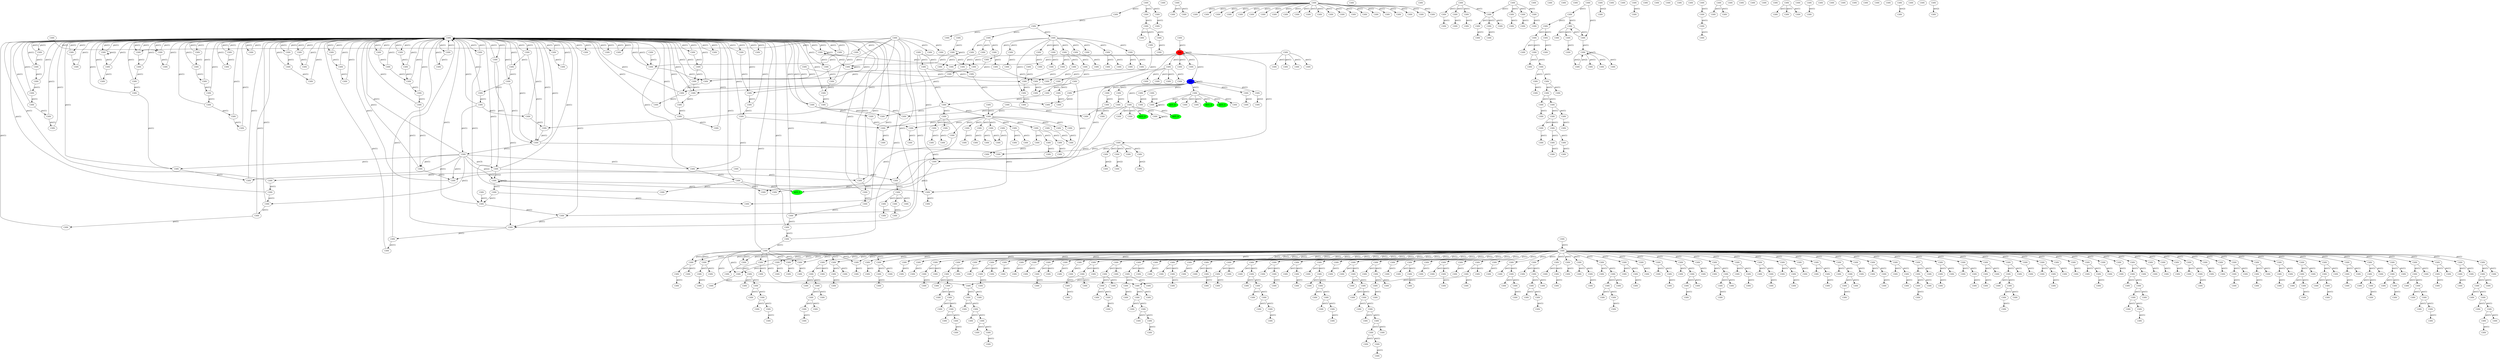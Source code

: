 digraph {
    "CHN(0x558b405e8008)" [label="CHN" color="black"];
    "CHN(0x558b405e8258)" [label="CHN" color="black"];
    "CHN(0x558b405e8278)" [label="CHN" color="black"];
    "CHN(0x558b405e8298)" [label="CHN" color="black"];
    "CHN(0x558b405e82b8)" [label="CHN" color="black"];
    "CHN(0x558b405e82d8)" [label="CHN" color="black"];
    "CHN(0x558b405e8398)" [label="CHN" color="black"];
    "CHN(0x558b405e83b8)" [label="CHN" color="black"];
    "CHN(0x558b405e83d8)" [label="CHN" color="black"];
    "CHN(0x558b405e83f8)" [label="CHN" color="black"];
    "CHN(0x558b405e8418)" [label="CHN" color="black"];
    "CHN(0x558b405e8438)" [label="CHN" color="black"];
    "CHN(0x558b405e8458)" [label="CHN" color="black"];
    "CHN(0x558b405e8478)" [label="CHN" color="black"];
    "CHN(0x558b405e8498)" [label="CHN" color="black"];
    "CHN(0x558b405e84d8)" [label="CHN" color="black"];
    "CHN(0x558b405e84f8)" [label="CHN" color="black"];
    "CHN(0x558b405e8518)" [label="CHN" color="black"];
    "CHN(0x558b405e8538)" [label="CHN" color="black"];
    "CHN(0x558b405e8568)" [label="CHN" color="black"];
    "CHN(0x558b405e8588)" [label="CHN" color="black"];
    "CHN(0x558b405e85a8)" [label="CHN" color="black"];
    "CHN(0x558b405e85c8)" [label="CHN" color="black"];
    "CHN(0x558b405e85f8)" [label="CHN" color="black"];
    "CHN(0x558b405e8628)" [label="CHN" color="black"];
    "CHN(0x558b405e8678)" [label="CHN" color="black"];
    "CHN(0x558b405e8698)" [label="CHN" color="black"];
    "CHN(0x558b405e86b8)" [label="CHN" color="black"];
    "CHN(0x558b405e86d8)" [label="CHN" color="black"];
    "CHN(0x558b405e8718)" [label="CHN" color="black"];
    "CHN(0x558b405e87d8)" [label="CHN" color="black"];
    "CHN(0x558b405e8868)" [label="CHN" color="black"];
    "CHN(0x558b405e88a8)" [label="CHN" color="black"];
    "CHN(0x558b405e88c8)" [label="CHN" color="black"];
    "CHN(0x558b405e88e8)" [label="CHN" color="black"];
    "CHN(0x558b405e8908)" [label="CHN" color="black"];
    "CHN(0x558b405e8928)" [label="CHN" color="black"];
    "CHN(0x558b405e8948)" [label="CHN" color="black"];
    "CHN(0x558b405e8968)" [label="CHN" color="black"];
    "CHN(0x558b405e8988)" [label="CHN" color="black"];
    "CHN(0x558b405e89a8)" [label="CHN" color="black"];
    "CHN(0x558b405e89c8)" [label="CHN" color="black"];
    "CHN(0x558b405e89e8)" [label="CHN" color="black"];
    "CHN(0x558b405e8a08)" [label="CHN" color="black"];
    "CHN(0x558b405e8a28)" [label="CHN" color="black"];
    "CHN(0x558b405e8a48)" [label="CHN" color="black"];
    "CHN(0x558b405e8a68)" [label="CHN" color="black"];
    "CHN(0x558b405e8a88)" [label="CHN" color="black"];
    "CHN(0x558b405e8aa8)" [label="CHN" color="black"];
    "CHN(0x558b405e8ac8)" [label="CHN" color="black"];
    "CHN(0x558b405e8ae8)" [label="CHN" color="black"];
    "CHN(0x558b405e8b08)" [label="CHN" color="black"];
    "CHN(0x558b405e8b28)" [label="CHN" color="black"];
    "CHN(0x558b405e8b48)" [label="CHN" color="black"];
    "CHN(0x558b405e8b68)" [label="CHN" color="black"];
    "CHN(0x558b405e8b88)" [label="CHN" color="black"];
    "CHN(0x558b405e8ba8)" [label="CHN" color="black"];
    "CHN(0x558b405e8bc8)" [label="CHN" color="black"];
    "CHN(0x558b405e8be8)" [label="CHN" color="black"];
    "CHN(0x558b405e8c08)" [label="CHN" color="black"];
    "CHN(0x558b405e8c28)" [label="CHN" color="black"];
    "CHN(0x558b405e8c48)" [label="CHN" color="black"];
    "CHN(0x558b405e8c68)" [label="CHN" color="black"];
    "CHN(0x558b405e8c88)" [label="CHN" color="black"];
    "CHN(0x558b405e8ca8)" [label="CHN" color="black"];
    "CHN(0x558b405e8cc8)" [label="CHN" color="black"];
    "CHN(0x558b405e8ce8)" [label="CHN" color="black"];
    "CHN(0x558b405e8d08)" [label="CHN" color="black"];
    "CHN(0x558b405e8d28)" [label="CHN" color="black"];
    "CHN(0x558b405e8d48)" [label="CHN" color="black"];
    "CHN(0x558b405e8d68)" [label="CHN" color="black"];
    "CHN(0x558b405e8d88)" [label="CHN" color="black"];
    "CHN(0x558b405e8da8)" [label="CHN" color="black"];
    "CHN(0x558b405e8dc8)" [label="CHN" color="black"];
    "CHN(0x558b405e8de8)" [label="CHN" color="black"];
    "CHN(0x558b405e8e08)" [label="CHN" color="black"];
    "CHN(0x558b405e8e28)" [label="CHN" color="black"];
    "CHN(0x558b405e8e48)" [label="CHN" color="black"];
    "CHN(0x558b405e8e68)" [label="CHN" color="black"];
    "CHN(0x558b405e8e88)" [label="CHN" color="black"];
    "CHN(0x558b405e8ea8)" [label="CHN" color="black"];
    "CHN(0x558b405e8ec8)" [label="CHN" color="black"];
    "CHN(0x558b405e8ee8)" [label="CHN" color="black"];
    "CHN(0x558b405e8f08)" [label="CHN" color="black"];
    "CHN(0x558b405e8f28)" [label="CHN" color="black"];
    "CHN(0x558b405e8f48)" [label="CHN" color="black"];
    "CHN(0x558b405e8f68)" [label="CHN" color="black"];
    "CHN(0x558b405e8f88)" [label="CHN" color="black"];
    "CHN(0x558b405e8fa8)" [label="CHN" color="black"];
    "CHN(0x558b405e8fc8)" [label="CHN" color="black"];
    "CHN(0x558b405e8fe8)" [label="CHN" color="black"];
    "CHN(0x558b405e9008)" [label="CHN" color="black"];
    "CHN(0x558b405e9028)" [label="CHN" color="black"];
    "CHN(0x558b405e9048)" [label="CHN" color="black"];
    "CHN(0x558b405e9158)" [label="CHN" color="black"];
    "CHN(0x558b405e9178)" [label="CHN" color="black"];
    "CHN(0x558b405e9198)" [label="CHN" color="black"];
    "CHN(0x558b405e91b8)" [label="CHN" color="black"];
    "CHN(0x558b405e91d8)" [label="CHN" color="black"];
    "CHN(0x558b405e91f8)" [label="CHN" color="black"];
    "CHN(0x558b405e9218)" [label="CHN" color="black"];
    "CHN(0x558b405e9238)" [label="CHN" color="black"];
    "CHN(0x558b405e9258)" [label="CHN" color="black"];
    "CHN(0x558b405e9278)" [label="CHN" color="black"];
    "CHN(0x558b405e9298)" [label="CHN" color="black"];
    "CHN(0x558b405e92b8)" [label="CHN" color="black"];
    "CHN(0x558b405e92d8)" [label="CHN" color="black"];
    "CHN(0x558b405e92f8)" [label="CHN" color="black"];
    "CHN(0x558b405e9318)" [label="CHN" color="black"];
    "CHN(0x558b405e9338)" [label="CHN" color="black"];
    "CHN(0x558b405e9358)" [label="CHN" color="black"];
    "CHN(0x558b405e9378)" [label="CHN" color="black"];
    "CHN(0x558b405e9398)" [label="CHN" color="black"];
    "CHN(0x558b405e93b8)" [label="CHN" color="black"];
    "CHN(0x558b405e93d8)" [label="CHN" color="black"];
    "CHN(0x558b405e93f8)" [label="CHN" color="black"];
    "CHN(0x558b405e9418)" [label="CHN" color="black"];
    "CHN(0x558b405e9438)" [label="CHN" color="black"];
    "CHN(0x558b405e9458)" [label="CHN" color="black"];
    "CHN(0x558b405e9478)" [label="CHN" color="black"];
    "CHN(0x558b405e9498)" [label="CHN" color="black"];
    "CHN(0x558b405e94b8)" [label="CHN" color="black"];
    "CHN(0x558b405e94d8)" [label="CHN" color="black"];
    "CHN(0x558b405e94f8)" [label="CHN" color="black"];
    "CHN(0x558b405e9518)" [label="CHN" color="black"];
    "CHN(0x558b405e9538)" [label="CHN" color="black"];
    "CHN(0x558b405e9558)" [label="CHN" color="black"];
    "CHN(0x558b405e9578)" [label="CHN" color="black"];
    "CHN(0x558b405e9598)" [label="CHN" color="black"];
    "CHN(0x558b405e95b8)" [label="CHN" color="black"];
    "CHN(0x558b405e95d8)" [label="CHN" color="black"];
    "CHN(0x558b405e95f8)" [label="CHN" color="black"];
    "CHN(0x558b405e9618)" [label="CHN" color="black"];
    "CHN(0x558b405e9638)" [label="CHN" color="black"];
    "CHN(0x558b405e9658)" [label="CHN" color="black"];
    "CHN(0x558b405e9678)" [label="CHN" color="black"];
    "CHN(0x558b405e9698)" [label="CHN" color="black"];
    "CHN(0x558b405e96b8)" [label="CHN" color="black"];
    "CHN(0x558b405e96d8)" [label="CHN" color="black"];
    "CHN(0x558b405e96f8)" [label="CHN" color="black"];
    "CHN(0x558b405e9718)" [label="CHN" color="black"];
    "CHN(0x558b405e9738)" [label="CHN" color="black"];
    "CHN(0x558b405e9758)" [label="CHN" color="black"];
    "CHN(0x558b405e9778)" [label="CHN" color="black"];
    "CHN(0x558b405e9798)" [label="CHN" color="black"];
    "CHN(0x558b405e97b8)" [label="CHN" color="black"];
    "CHN(0x558b405e97d8)" [label="CHN" color="black"];
    "CHN(0x558b405e97f8)" [label="CHN" color="black"];
    "CHN(0x558b405e9818)" [label="CHN" color="black"];
    "CHN(0x558b405e9838)" [label="CHN" color="black"];
    "CHN(0x558b405e9858)" [label="CHN" color="black"];
    "CHN(0x558b405e9878)" [label="CHN" color="black"];
    "CHN(0x558b405e9898)" [label="CHN" color="black"];
    "CHN(0x558b405e98b8)" [label="CHN" color="black"];
    "CHN(0x558b405e98d8)" [label="CHN" color="black"];
    "CHN(0x558b405e98f8)" [label="CHN" color="black"];
    "CHN(0x558b405e9918)" [label="CHN" color="black"];
    "CHN(0x558b405e9938)" [label="CHN" color="black"];
    "CHN(0x558b405e9958)" [label="CHN" color="black"];
    "CHN(0x558b405e9b68)" [label="CHN" color="black"];
    "CHN(0x558b405e9b88)" [label="CHN" color="black"];
    "CHN(0x558b405e9ba8)" [label="CHN" color="black"];
    "CHN(0x558b405e9bc8)" [label="CHN" color="black"];
    "CHN(0x558b405e9be8)" [label="CHN" color="black"];
    "CHN(0x558b405e9c08)" [label="CHN" color="black"];
    "CHN(0x558b405e9c28)" [label="CHN" color="black"];
    "CHN(0x558b405e9c48)" [label="CHN" color="black"];
    "CHN(0x558b405e9c68)" [label="CHN" color="black"];
    "CHN(0x558b405e9c88)" [label="CHN" color="black"];
    "CHN(0x558b405e9ca8)" [label="CHN" color="black"];
    "CHN(0x558b405e9cc8)" [label="CHN" color="black"];
    "CHN(0x558b405e9ce8)" [label="CHN" color="black"];
    "CHN(0x558b405e9d08)" [label="CHN" color="black"];
    "CHN(0x558b405e9d28)" [label="CHN" color="black"];
    "CHN(0x558b405e9d48)" [label="CHN" color="black"];
    "CHN(0x558b405e9d68)" [label="CHN" color="black"];
    "CHN(0x558b405e9d88)" [label="CHN" color="black"];
    "CHN(0x558b405e9da8)" [label="CHN" color="black"];
    "CHN(0x558b405e9dc8)" [label="CHN" color="black"];
    "CHN(0x558b405e9de8)" [label="CHN" color="black"];
    "CHN(0x558b405e9e08)" [label="CHN" color="black"];
    "CHN(0x558b405e9e28)" [label="CHN" color="black"];
    "CHN(0x558b405e9e48)" [label="CHN" color="black"];
    "CHN(0x558b405e9e68)" [label="CHN" color="black"];
    "CHN(0x558b405e9e88)" [label="CHN" color="black"];
    "CHN(0x558b405e9ea8)" [label="CHN" color="black"];
    "CHN(0x558b405e9ec8)" [label="CHN" color="black"];
    "CHN(0x558b405e9ee8)" [label="CHN" color="black"];
    "CHN(0x558b405e9f08)" [label="CHN" color="black"];
    "CHN(0x558b405e9f28)" [label="CHN" color="black"];
    "CHN(0x558b405e9f48)" [label="CHN" color="black"];
    "CHN(0x558b405e9f68)" [label="CHN" color="black"];
    "CHN(0x558b405e9f88)" [label="CHN" color="black"];
    "CHN(0x558b405e9fa8)" [label="CHN" color="black"];
    "CHN(0x558b405e9fc8)" [label="CHN" color="black"];
    "CHN(0x558b405e9fe8)" [label="CHN" color="black"];
    "CHN(0x558b405ea008)" [label="CHN" color="black"];
    "CHN(0x558b405ea028)" [label="CHN" color="black"];
    "CHN(0x558b405ea048)" [label="CHN" color="black"];
    "CHN(0x558b405ea068)" [label="CHN" color="black"];
    "CHN(0x558b405ea088)" [label="CHN" color="black"];
    "CHN(0x558b405ea0a8)" [label="CHN" color="black"];
    "CHN(0x558b405ea0c8)" [label="CHN" color="black"];
    "CHN(0x558b405ea0e8)" [label="CHN" color="black"];
    "CHN(0x558b405ea108)" [label="CHN" color="black"];
    "CHN(0x558b405ea128)" [label="CHN" color="black"];
    "CHN(0x558b405ea148)" [label="CHN" color="black"];
    "CHN(0x558b405ea168)" [label="CHN" color="black"];
    "CHN(0x558b405ea188)" [label="CHN" color="black"];
    "CHN(0x558b405ea1a8)" [label="CHN" color="black"];
    "CHN(0x558b405ea1c8)" [label="CHN" color="black"];
    "CHN(0x558b405ea1e8)" [label="CHN" color="black"];
    "CHN(0x558b405ea208)" [label="CHN" color="black"];
    "CHN(0x558b405ea228)" [label="CHN" color="black"];
    "CHN(0x558b405ea248)" [label="CHN" color="black"];
    "CHN(0x558b405ea268)" [label="CHN" color="black"];
    "CHN(0x558b405ea288)" [label="CHN" color="black"];
    "CHN(0x558b405ea2a8)" [label="CHN" color="black"];
    "CHN(0x558b405ea2c8)" [label="CHN" color="black"];
    "CHN(0x558b405ea2e8)" [label="CHN" color="black"];
    "CHN(0x558b405ea308)" [label="CHN" color="black"];
    "CHN(0x558b405ea328)" [label="CHN" color="black"];
    "CHN(0x558b405ea348)" [label="CHN" color="black"];
    "CHN(0x558b405ea368)" [label="CHN" color="black"];
    "CHN(0x558b405ea388)" [label="CHN" color="black"];
    "CHN(0x558b405ea3a8)" [label="CHN" color="black"];
    "CHN(0x558b405ea3c8)" [label="CHN" color="black"];
    "CHN(0x558b405ea3e8)" [label="CHN" color="black"];
    "CHN(0x558b405ea408)" [label="CHN" color="black"];
    "CHN(0x558b405ea428)" [label="CHN" color="black"];
    "CHN(0x558b405ea448)" [label="CHN" color="black"];
    "CHN(0x558b405ea468)" [label="CHN" color="black"];
    "CHN(0x558b405ea488)" [label="CHN" color="black"];
    "CHN(0x558b405ea4a8)" [label="CHN" color="black"];
    "CHN(0x558b405ea4c8)" [label="CHN" color="black"];
    "CHN(0x558b405ea4e8)" [label="CHN" color="black"];
    "CHN(0x558b405ea508)" [label="CHN" color="black"];
    "CHN(0x558b405ea528)" [label="CHN" color="black"];
    "CHN(0x558b405ea548)" [label="CHN" color="black"];
    "CHN(0x558b405ea568)" [label="CHN" color="black"];
    "CHN(0x558b405ea588)" [label="CHN" color="black"];
    "CHN(0x558b405ea5a8)" [label="CHN" color="black"];
    "CHN(0x558b405ea5c8)" [label="CHN" color="black"];
    "CHN(0x558b405ea5e8)" [label="CHN" color="black"];
    "CHN(0x558b405ea608)" [label="CHN" color="black"];
    "CHN(0x558b405ea628)" [label="CHN" color="black"];
    "CHN(0x558b405ea648)" [label="CHN" color="black"];
    "CHN(0x558b405ea668)" [label="CHN" color="black"];
    "CHN(0x558b405ea688)" [label="CHN" color="black"];
    "CHN(0x558b405ea6a8)" [label="CHN" color="black"];
    "CHN(0x558b405ea6c8)" [label="CHN" color="black"];
    "CHN(0x558b405ea6e8)" [label="CHN" color="black"];
    "CHN(0x558b405ea708)" [label="CHN" color="black"];
    "CHN(0x558b405ea728)" [label="CHN" color="black"];
    "CHN(0x558b405ea748)" [label="CHN" color="black"];
    "CHN(0x558b405ea768)" [label="CHN" color="black"];
    "CHN(0x558b405ea788)" [label="CHN" color="black"];
    "CHN(0x558b405ea7a8)" [label="CHN" color="black"];
    "CHN(0x558b405ea7c8)" [label="CHN" color="black"];
    "CHN(0x558b405ea7e8)" [label="CHN" color="black"];
    "CHN(0x558b405ea808)" [label="CHN" color="black"];
    "CHN(0x558b405ea828)" [label="CHN" color="black"];
    "CHN(0x558b405ea848)" [label="CHN" color="black"];
    "CHN(0x558b405ea868)" [label="CHN" color="black"];
    "CHN(0x558b405ea888)" [label="CHN" color="black"];
    "CHN(0x558b405ea8a8)" [label="CHN" color="black"];
    "CHN(0x558b405ea8c8)" [label="CHN" color="black"];
    "CHN(0x558b405ea8e8)" [label="CHN" color="black"];
    "CHN(0x558b405ea908)" [label="CHN" color="black"];
    "CHN(0x558b405ea928)" [label="CHN" color="black"];
    "CHN(0x558b405ea948)" [label="CHN" color="black"];
    "CHN(0x558b405ea968)" [label="CHN" color="black"];
    "CHN(0x558b405ea988)" [label="CHN" color="black"];
    "CHN(0x558b405ea9a8)" [label="CHN" color="black"];
    "CHN(0x558b405ea9c8)" [label="CHN" color="black"];
    "CHN(0x558b405ea9e8)" [label="CHN" color="black"];
    "CHN(0x558b405eaa08)" [label="CHN" color="black"];
    "CHN(0x558b405eaa28)" [label="CHN" color="black"];
    "CHN(0x558b405eaa48)" [label="CHN" color="black"];
    "CHN(0x558b405eaa68)" [label="CHN" color="black"];
    "CHN(0x558b405eaa88)" [label="CHN" color="black"];
    "CHN(0x558b405eaaa8)" [label="CHN" color="black"];
    "CHN(0x558b405eaac8)" [label="CHN" color="black"];
    "CHN(0x558b405eaae8)" [label="CHN" color="black"];
    "CHN(0x558b405eab08)" [label="CHN" color="black"];
    "CHN(0x558b405eab28)" [label="CHN" color="black"];
    "CHN(0x558b405eab48)" [label="CHN" color="black"];
    "CHN(0x558b405eab68)" [label="CHN" color="black"];
    "CHN(0x558b405eaf78)" [label="CHN" color="black"];
    "CHN(0x558b405eaf98)" [label="CHN" color="black"];
    "CHN(0x558b405eafb8)" [label="CHN" color="black"];
    "CHN(0x558b405eafd8)" [label="CHN" color="black"];
    "CHN(0x558b405eaff8)" [label="CHN" color="black"];
    "CHN(0x558b405eb018)" [label="CHN" color="black"];
    "CHN(0x558b405eb038)" [label="CHN" color="black"];
    "CHN(0x558b405eb058)" [label="CHN" color="black"];
    "CHN(0x558b405eb078)" [label="CHN" color="black"];
    "CHN(0x558b405eb098)" [label="CHN" color="black"];
    "CHN(0x558b405eb0b8)" [label="CHN" color="black"];
    "CHN(0x558b405eb0d8)" [label="CHN" color="black"];
    "CHN(0x558b405eb0f8)" [label="CHN" color="black"];
    "CHN(0x558b405eb118)" [label="CHN" color="black"];
    "CHN(0x558b405eb138)" [label="CHN" color="black"];
    "CHN(0x558b405eb158)" [label="CHN" color="black"];
    "CHN(0x558b405eb178)" [label="CHN" color="black"];
    "CHN(0x558b405eb198)" [label="CHN" color="black"];
    "CHN(0x558b405eb1b8)" [label="CHN" color="black"];
    "CHN(0x558b405eb1d8)" [label="CHN" color="black"];
    "CHN(0x558b405eb1f8)" [label="CHN" color="black"];
    "CHN(0x558b405eb218)" [label="CHN" color="black"];
    "CHN(0x558b405eb238)" [label="CHN" color="black"];
    "CHN(0x558b405eb258)" [label="CHN" color="black"];
    "CHN(0x558b405eb278)" [label="CHN" color="black"];
    "CHN(0x558b405eb298)" [label="CHN" color="black"];
    "CHN(0x558b405eb2b8)" [label="CHN" color="black"];
    "CHN(0x558b405eb2d8)" [label="CHN" color="black"];
    "CHN(0x558b405eb2f8)" [label="CHN" color="black"];
    "CHN(0x558b405eb318)" [label="CHN" color="black"];
    "CHN(0x558b405eb338)" [label="CHN" color="black"];
    "CHN(0x558b405eb358)" [label="CHN" color="black"];
    "CHN(0x558b405eb378)" [label="CHN" color="black"];
    "CHN(0x558b405eb398)" [label="CHN" color="black"];
    "CHN(0x558b405eb3b8)" [label="CHN" color="black"];
    "CHN(0x558b405eb3d8)" [label="CHN" color="black"];
    "CHN(0x558b405eb3f8)" [label="CHN" color="black"];
    "CHN(0x558b405eb418)" [label="CHN" color="black"];
    "CHN(0x558b405eb438)" [label="CHN" color="black"];
    "CHN(0x558b405eb458)" [label="CHN" color="black"];
    "CHN(0x558b405eb478)" [label="CHN" color="black"];
    "CHN(0x558b405eb498)" [label="CHN" color="black"];
    "CHN(0x558b405eb4b8)" [label="CHN" color="black"];
    "CHN(0x558b405eb4d8)" [label="CHN" color="black"];
    "CHN(0x558b405eb4f8)" [label="CHN" color="black"];
    "CHN(0x558b405eb518)" [label="CHN" color="black"];
    "CHN(0x558b405eb538)" [label="CHN" color="black"];
    "CHN(0x558b405eb558)" [label="CHN" color="black"];
    "CHN(0x558b405eb578)" [label="CHN" color="black"];
    "CHN(0x558b405eb598)" [label="CHN" color="black"];
    "CHN(0x558b405eb5b8)" [label="CHN" color="black"];
    "CHN(0x558b405eb5d8)" [label="CHN" color="black"];
    "CHN(0x558b405eb5f8)" [label="CHN" color="black"];
    "CHN(0x558b405eb618)" [label="CHN" color="black"];
    "CHN(0x558b405eb638)" [label="CHN" color="black"];
    "CHN(0x558b405eb658)" [label="CHN" color="black"];
    "CHN(0x558b405eb678)" [label="CHN" color="black"];
    "CHN(0x558b405eb698)" [label="CHN" color="black"];
    "CHN(0x558b405eb6b8)" [label="CHN" color="black"];
    "CHN(0x558b405eb6d8)" [label="CHN" color="black"];
    "CHN(0x558b405eb6f8)" [label="CHN" color="black"];
    "CHN(0x558b405eb718)" [label="CHN" color="black"];
    "CHN(0x558b405eb738)" [label="CHN" color="black"];
    "CHN(0x558b405eb758)" [label="CHN" color="black"];
    "CHN(0x558b405eb778)" [label="CHN" color="black"];
    "CHN(0x558b405eb798)" [label="CHN" color="black"];
    "CHN(0x558b405eb7b8)" [label="CHN" color="black"];
    "CHN(0x558b405eb7d8)" [label="CHN" color="black"];
    "CHN(0x558b405eb7f8)" [label="CHN" color="black"];
    "CHN(0x558b405eb818)" [label="CHN" color="black"];
    "CHN(0x558b405eb838)" [label="CHN" color="black"];
    "CHN(0x558b405eb858)" [label="CHN" color="black"];
    "CHN(0x558b405eb878)" [label="CHN" color="black"];
    "CHN(0x558b405eb898)" [label="CHN" color="black"];
    "CHN(0x558b405eb8b8)" [label="CHN" color="black"];
    "CHN(0x558b405eb8d8)" [label="CHN" color="black"];
    "CHN(0x558b405eb8f8)" [label="CHN" color="black"];
    "CHN(0x558b405eb918)" [label="CHN" color="black"];
    "CHN(0x558b405eb938)" [label="CHN" color="black"];
    "CHN(0x558b405eb958)" [label="CHN" color="black"];
    "CHN(0x558b405eb978)" [label="CHN" color="black"];
    "CHN(0x558b405eb998)" [label="CHN" color="black"];
    "CHN(0x558b405eb9b8)" [label="CHN" color="black"];
    "CHN(0x558b405eb9d8)" [label="CHN" color="black"];
    "CHN(0x558b405eb9f8)" [label="CHN" color="black"];
    "CHN(0x558b405eba18)" [label="CHN" color="black"];
    "CHN(0x558b405eba38)" [label="CHN" color="black"];
    "CHN(0x558b405eba58)" [label="CHN" color="black"];
    "CHN(0x558b405eba78)" [label="CHN" color="black"];
    "CHN(0x558b405eba98)" [label="CHN" color="black"];
    "CHN(0x558b405ebab8)" [label="CHN" color="black"];
    "CHN(0x558b405ebad8)" [label="CHN" color="black"];
    "CHN(0x558b405ebaf8)" [label="CHN" color="black"];
    "CHN(0x558b405ebb18)" [label="CHN" color="black"];
    "CHN(0x558b405ebb38)" [label="CHN" color="black"];
    "CHN(0x558b405ebb58)" [label="CHN" color="black"];
    "CHN(0x558b405ebb78)" [label="CHN" color="black"];
    "CHN(0x558b405ebb98)" [label="CHN" color="black"];
    "CHN(0x558b405ebbb8)" [label="CHN" color="black"];
    "CHN(0x558b405ebbd8)" [label="CHN" color="black"];
    "CHN(0x558b405ebbf8)" [label="CHN" color="black"];
    "CHN(0x558b405ebc18)" [label="CHN" color="black"];
    "CHN(0x558b405ebc38)" [label="CHN" color="black"];
    "CHN(0x558b405ebc58)" [label="CHN" color="black"];
    "CHN(0x558b405ebc78)" [label="CHN" color="black"];
    "CHN(0x558b405ebc98)" [label="CHN" color="black"];
    "CHN(0x558b405ebcb8)" [label="CHN" color="black"];
    "CHN(0x558b405ebcd8)" [label="CHN" color="black"];
    "CHN(0x558b405ebcf8)" [label="CHN" color="black"];
    "CHN(0x558b405ebd18)" [label="CHN" color="black"];
    "CHN(0x558b405ebd38)" [label="CHN" color="black"];
    "CHN(0x558b405ebd58)" [label="CHN" color="black"];
    "CHN(0x558b405ebd78)" [label="CHN" color="black"];
    "CHN(0x558b405ebd98)" [label="CHN" color="black"];
    "CHN(0x558b405ebdb8)" [label="CHN" color="black"];
    "CHN(0x558b405ebdd8)" [label="CHN" color="black"];
    "CHN(0x558b405ebdf8)" [label="CHN" color="black"];
    "CHN(0x558b405ebe18)" [label="CHN" color="black"];
    "CHN(0x558b405ebe38)" [label="CHN" color="black"];
    "CHN(0x558b405ebe58)" [label="CHN" color="black"];
    "CHN(0x558b405ebe78)" [label="CHN" color="black"];
    "CHN(0x558b405ebe98)" [label="CHN" color="black"];
    "CHN(0x558b405ebeb8)" [label="CHN" color="black"];
    "CHN(0x558b405ebed8)" [label="CHN" color="black"];
    "CHN(0x558b405ebef8)" [label="CHN" color="black"];
    "CHN(0x558b405ebf18)" [label="CHN" color="black"];
    "CHN(0x558b405ebf38)" [label="CHN" color="black"];
    "CHN(0x558b405ebf58)" [label="CHN" color="black"];
    "CHN(0x558b405ebf78)" [label="CHN" color="black"];
    "CHN(0x558b405ebf98)" [label="CHN" color="black"];
    "CHN(0x558b405ebfb8)" [label="CHN" color="black"];
    "CHN(0x558b405ebfd8)" [label="CHN" color="black"];
    "CHN(0x558b405ebff8)" [label="CHN" color="black"];
    "CHN(0x558b405ec018)" [label="CHN" color="black"];
    "CHN(0x558b405ec038)" [label="CHN" color="black"];
    "CHN(0x558b405ec058)" [label="CHN" color="black"];
    "CHN(0x558b405ec078)" [label="CHN" color="black"];
    "CHN(0x558b405ec098)" [label="CHN" color="black"];
    "CHN(0x558b405ec0b8)" [label="CHN" color="black"];
    "CHN(0x558b405ec0d8)" [label="CHN" color="black"];
    "CHN(0x558b405ec0f8)" [label="CHN" color="black"];
    "CHN(0x558b405ec118)" [label="CHN" color="black"];
    "CHN(0x558b405ec138)" [label="CHN" color="black"];
    "CHN(0x558b405ec158)" [label="CHN" color="black"];
    "CHN(0x558b405ec178)" [label="CHN" color="black"];
    "CHN(0x558b405ec198)" [label="CHN" color="black"];
    "CHN(0x558b405ec1b8)" [label="CHN" color="black"];
    "CHN(0x558b405ec1d8)" [label="CHN" color="black"];
    "CHN(0x558b405ec1f8)" [label="CHN" color="black"];
    "CHN(0x558b405ec218)" [label="CHN" color="black"];
    "CHN(0x558b405ec238)" [label="CHN" color="black"];
    "CHN(0x558b405ec258)" [label="CHN" color="black"];
    "CHN(0x558b405ec278)" [label="CHN" color="black"];
    "CHN(0x558b405ec298)" [label="CHN" color="black"];
    "CHN(0x558b405ec2b8)" [label="CHN" color="black"];
    "CHN(0x558b405ec2d8)" [label="CHN" color="black"];
    "CHN(0x558b405ec2f8)" [label="CHN" color="black"];
    "CHN(0x558b405ec318)" [label="CHN" color="black"];
    "CHN(0x558b405ec338)" [label="CHN" color="black"];
    "CHN(0x558b405ec358)" [label="CHN" color="black"];
    "CHN(0x558b405ec378)" [label="CHN" color="black"];
    "CHN(0x558b405ec398)" [label="CHN" color="black"];
    "CHN(0x558b405ec3b8)" [label="CHN" color="black"];
    "CHN(0x558b405ec3d8)" [label="CHN" color="black"];
    "CHN(0x558b405ec3f8)" [label="CHN" color="black"];
    "CHN(0x558b405ec418)" [label="CHN" color="black"];
    "CHN(0x558b405ec438)" [label="CHN" color="black"];
    "CHN(0x558b405ec458)" [label="CHN" color="black"];
    "CHN(0x558b405ec478)" [label="CHN" color="black"];
    "CHN(0x558b405ec498)" [label="CHN" color="black"];
    "CHN(0x558b405ec4b8)" [label="CHN" color="black"];
    "CHN(0x558b405ec4d8)" [label="CHN" color="black"];
    "CHN(0x558b405ec4f8)" [label="CHN" color="black"];
    "CHN(0x558b405ec518)" [label="CHN" color="black"];
    "CHN(0x558b405ec538)" [label="CHN" color="black"];
    "CHN(0x558b405ec558)" [label="CHN" color="black"];
    "CHN(0x558b405ec578)" [label="CHN" color="black"];
    "CHN(0x558b405ec598)" [label="CHN" color="black"];
    "CHN(0x558b405ec5b8)" [label="CHN" color="black"];
    "CHN(0x558b405ec5d8)" [label="CHN" color="black"];
    "CHN(0x558b405ec5f8)" [label="CHN" color="black"];
    "CHN(0x558b405ec618)" [label="CHN" color="black"];
    "CHN(0x558b405ec638)" [label="CHN" color="black"];
    "CHN(0x558b405ec658)" [label="CHN" color="black"];
    "CHN(0x558b405ec678)" [label="CHN" color="black"];
    "CHN(0x558b405ec698)" [label="CHN" color="black"];
    "CHN(0x558b405ec6b8)" [label="CHN" color="black"];
    "CHN(0x558b405ec6d8)" [label="CHN" color="black"];
    "CHN(0x558b405ec6f8)" [label="CHN" color="black"];
    "CHN(0x558b405ec718)" [label="CHN" color="black"];
    "CHN(0x558b405ec738)" [label="CHN" color="black"];
    "CHN(0x558b405ec758)" [label="CHN" color="black"];
    "CHN(0x558b405ec778)" [label="CHN" color="black"];
    "CHN(0x558b405ec7b8)" [label="CHN" color="black"];
    "CHN(0x558b405ec7f8)" [label="CHN" color="black"];
    "CHN(0x558b405ec838)" [label="CHN" color="black"];
    "CHN(0x558b405ec9a8)" [label="CHN" color="black"];
    "CHN(0x558b405eca58)" [label="CHN" color="black"];
    "CHN(0x558b405ecb08)" [label="CHN" color="black"];
    "CHN(0x558b405ecb48)" [label="CHN" color="black"];
    "CHN(0x558b405ecb98)" [label="CHN" color="black"];
    "CHN(0x558b405ecbd8)" [label="CHN" color="black"];
    "CHN(0x558b405ecc18)" [label="CHN" color="black"];
    "CHN(0x558b405ecca8)" [label="CHN" color="black"];
    "CHN(0x558b405eccf8)" [label="CHN" color="black"];
    "CHN(0x558b405ecd28)" [label="CHN" color="black"];
    "CHN(0x558b405ece98)" [label="CHN" color="black"];
    "CHN(0x558b405ecf48)" [label="CHN" color="black"];
    "CHN(0x558b405ecff8)" [label="CHN" color="black"];
    "CHN(0x558b405ed108)" [label="CHN" color="black"];
    "CHN(0x558b405ed218)" [label="CHN" color="black"];
    "CHN(0x558b405ed268)" [label="CHN" color="black"];
    "CHN(0x558b405ed378)" [label="CHN" color="black"];
    "CHN(0x558b405ed3c8)" [label="CHN" color="black"];
    "CHN(0x558b405ed4d8)" [label="CHN" color="black"];
    "CHN(0x558b405ed658)" [label="CHN" color="black"];
    "CHN(0x558b405ed868)" [label="CHN" color="black"];
    "CHN(0x558b405ed888)" [label="CHN" color="black"];
    "CHN(0x558b405ed8a8)" [label="CHN" color="black"];
    "CHN(0x558b405ed8c8)" [label="CHN" color="black"];
    "CHN(0x558b405edb18)" [label="CHN" color="black"];
    "CHN(0x558b405edb78)" [label="CHN" color="black"];
    "CHN(0x558b405edcf8)" [label="CHN" color="black"];
    "CHN(0x558b405ede98)" [label="CHN" color="black"];
    "CHN(0x558b405edf18)" [label="CHN" color="black"];
    "CHN(0x558b405edff8)" [label="CHN" color="black"];
    "CHN(0x558b405ee168)" [label="CHN" color="black"];
    "CHN(0x558b405ee2d8)" [label="CHN" color="black"];
    "CHN(0x558b405ee448)" [label="CHN" color="black"];
    "CHN(0x558b405ee4c8)" [label="CHN" color="black"];
    "CHN(0x558b405ee4e8)" [label="CHN" color="black"];
    "CHN(0x558b405ee518)" [label="CHN" color="black"];
    "CHN(0x558b405ee9d8)" [label="CHN" color="black"];
    "CHN(0x558b405eea08)" [label="CHN" color="black"];
    "CHN(0x558b405eea48)" [label="CHN" color="black"];
    "CHN(0x558b405eeb18)" [label="CHN" color="black"];
    "CHN(0x558b405eeb58)" [label="CHN" color="black"];
    "CHN(0x558b405eeb78)" [label="CHN" color="black"];
    "CHN(0x558b405eeb98)" [label="CHN" color="black"];
    "CHN(0x558b405eebb8)" [label="CHN" color="black"];
    "CHN(0x558b405eebd8)" [label="CHN" color="black"];
    "CHN(0x558b405eebf8)" [label="CHN" color="black"];
    "CHN(0x558b405eec18)" [label="CHN" color="black"];
    "CHN(0x558b405eec68)" [label="CHN" color="black"];
    "CHN(0x558b405eed78)" [label="CHN" color="black"];
    "CHN(0x558b405ef188)" [label="CHN" color="black"];
    "CHN(0x558b405ef1d8)" [label="CHN" color="black"];
    "CHN(0x558b405ef2e8)" [label="CHN" color="black"];
    "CHN(0x558b405ef338)" [label="CHN" color="black"];
    "CHN(0x558b405ef448)" [label="CHN" color="black"];
    "CHN(0x558b405ef498)" [label="CHN" color="black"];
    "CHN(0x558b405ef4b8)" [label="CHN" color="black"];
    "CHN(0x558b405ef4f8)" [label="CHN" color="black"];
    "CHN(0x558b405ef518)" [label="CHN" color="black"];
    "CHN(0x558b405ef558)" [label="CHN" color="black"];
    "CHN(0x558b405ef578)" [label="CHN" color="black"];
    "CHN(0x558b405ef5b8)" [label="CHN" color="black"];
    "CHN(0x558b405ef5f8)" [label="CHN" color="black"];
    "CHN(0x558b405ef618)" [label="CHN" color="black"];
    "CHN(0x558b405ef658)" [label="CHN" color="black"];
    "CHN(0x558b405ef678)" [label="CHN" color="black"];
    "CHN(0x558b405ef6b8)" [label="CHN" color="black"];
    "CHN(0x558b405ef6d8)" [label="CHN" color="black"];
    "CHN(0x558b405ef718)" [label="CHN" color="black"];
    "CHN(0x558b405ef758)" [label="CHN" color="black"];
    "CHN(0x558b405ef798)" [label="CHN" color="black"];
    "CHN(0x558b405ef7c8)" [label="CHN" color="black"];
    "CHN(0x558b405ef808)" [label="CHN" color="black"];
    "CHN(0x558b405ef848)" [label="CHN" color="black"];
    "CHN(0x558b405ef878)" [label="CHN" color="black"];
    "CHN(0x558b405ef8b8)" [label="CHN" color="black"];
    "CHN(0x558b405ef8f8)" [label="CHN" color="black"];
    "CHN(0x558b405ef918)" [label="CHN" color="black"];
    "CHN(0x558b405ef958)" [label="CHN" color="black"];
    "CHN(0x558b405ef998)" [label="CHN" color="black"];
    "CHN(0x558b405ef9b8)" [label="CHN" color="black"];
    "CHN(0x558b405ef9f8)" [label="CHN" color="black"];
    "CHN(0x558b405efa38)" [label="CHN" color="black"];
    "CHN(0x558b405efa68)" [label="CHN" color="black"];
    "CHN(0x558b405efaa8)" [label="CHN" color="black"];
    "CHN(0x558b405efac8)" [label="CHN" color="black"];
    "CHN(0x558b405efae8)" [label="CHN" color="black"];
    "CHN(0x558b405efb08)" [label="CHN" color="black"];
    "CHN(0x558b405efb28)" [label="CHN" color="black"];
    "CHN(0x558b405efd58)" [label="CHN" color="black"];
    "CHN(0x558b405efd78)" [label="CHN" color="black"];
    "CHN(0x558b405efd98)" [label="CHN" color="black"];
    "CHN(0x558b405efdb8)" [label="CHN" color="black"];
    "CHN(0x558b405efdd8)" [label="CHN" color="black"];
    "CHN(0x558b405efdf8)" [label="CHN" color="black"];
    "CHN(0x558b405efe18)" [label="CHN" color="black"];
    "CHN(0x558b405efe38)" [label="CHN" color="black"];
    "CHN(0x558b405efe58)" [label="CHN" color="black"];
    "CHN(0x558b405efe88)" [label="CHN" color="black"];
    "CHN(0x558b405efeb8)" [label="CHN" color="black"];
    "CHN(0x558b405efee8)" [label="CHN" color="black"];
    "CHN(0x558b405eff08)" [label="CHN" color="black"];
    "CHN(0x558b405eff28)" [label="CHN" color="black"];
    "CHN(0x558b405eff58)" [label="CHN" color="black"];
    "CHN(0x558b405eff78)" [label="CHN" color="black"];
    "CHN(0x558b405effa8)" [label="CHN" color="black"];
    "CHN(0x558b405effd8)" [label="CHN" color="black"];
    "CHN(0x558b405efff8)" [label="CHN" color="black"];
    "CHN(0x558b405f0078)" [label="CHN" color="black"];
    "CHN(0x558b405f0698)" [label="CHN" color="black"];
    "CHN(0x558b405f06b8)" [label="CHN" color="black"];
    "CHN(0x558b405f06d8)" [label="CHN" color="black"];
    "CHN(0x558b405f0798)" [label="CHN" color="black"];
    "CHN(0x558b405f08f8)" [label="CHN" color="black"];
    "CHN(0x558b405f0958)" [label="CHN" color="black"];
    "CHN(0x558b405f0d68)" [label="CHN" color="black"];
    "CHN(0x558b405f1368)" [label="CHN" color="black"];
    "CHN(0x558b405f1478)" [label="CHN" color="black"];
    "CHN(0x558b405f1788)" [label="CHN" color="black"];
    "CHN(0x558b405f17d8)" [label="CHN" color="black"];
    "CHN(0x558b405f1988)" [label="CHN" color="black"];
    "CHN(0x558b405f19a8)" [label="CHN" color="black"];
    "CHN(0x558b405f1a38)" [label="CHN" color="black"];
    "CHN(0x558b405f1a78)" [label="CHN" color="black"];
    "CHN(0x558b405f1ab8)" [label="CHN" color="black"];
    "CHN(0x558b405f1ad8)" [label="CHN" color="black"];
    "CHN(0x558b405f1b18)" [label="CHN" color="black"];
    "CHN(0x558b405f1b78)" [label="CHN" color="black"];
    "CHN(0x558b405f1da8)" [label="CHN" color="black"];
    "CHN(0x558b405f1df8)" [label="CHN" color="black"];
    "CHN(0x558b405f1e88)" [label="CHN" color="black"];
    "CHN(0x558b405f1f18)" [label="CHN" color="black"];
    "CHN(0x558b405f1f58)" [label="CHN" color="black"];
    "CHN(0x558b405f1f78)" [label="CHN" color="black"];
    "CHN(0x558b405f1f98)" [label="CHN" color="black"];
    "CHN(0x558b405f1fb8)" [label="CHN" color="black"];
    "CHN(0x558b405f1fd8)" [label="CHN" color="black"];
    "CHN(0x558b405f2018)" [label="CHN" color="black"];
    "CHN(0x558b405f2058)" [label="CHN" color="black"];
    "CHN(0x558b405f20e8)" [label="CHN" color="black"];
    "CHN(0x558b405f2148)" [label="CHN" color="black"];
    "CHN(0x558b405f21b8)" [label="CHN" color="black"];
    "CHN(0x558b405f21d8)" [label="CHN" color="black"];
    "CHN(0x558b405f2268)" [label="CHN" color="black"];
    "CHN(0x558b405f2288)" [label="CHN" color="black"];
    "CHN(0x558b405f22a8)" [label="KEY_F" color="green" style=filled];
    "CHN(0x558b405f22e8)" [label="CHN" color="black"];
    "CHN(0x558b405f24a8)" [label="CHN" color="black"];
    "CHN(0x558b405f26b8)" [label="CHN" color="black"];
    "CHN(0x558b405f2708)" [label="CHN" color="black"];
    "CHN(0x558b405f2798)" [label="CHN" color="black"];
    "CHN(0x558b405f2858)" [label="CHN" color="black"];
    "CHN(0x558b405f2a88)" [label="CHN" color="black"];
    "CHN(0x558b405f2b58)" [label="CHN" color="black"];
    "CHN(0x558b405f2c68)" [label="KEY_A" color="green" style=filled];
    "CHN(0x558b405f2c98)" [label="CHN" color="black"];
    "CHN(0x558b405f2e28)" [label="CHN" color="black"];
    "CHN(0x558b405f2e48)" [label="CHN" color="black"];
    "CHN(0x558b405f2e68)" [label="CHN" color="black"];
    "CHN(0x558b405f2f78)" [label="CHN" color="black"];
    "CHN(0x558b405f3038)" [label="CHN" color="black"];
    "CHN(0x558b405f3108)" [label="CHN" color="black"];
    "CHN(0x558b405f3128)" [label="CHN" color="black"];
    "CHN(0x558b405f31f8)" [label="CHN" color="black"];
    "CHN(0x558b405f3218)" [label="CHN" color="black"];
    "CHN(0x558b405f32e8)" [label="CHN" color="black"];
    "CHN(0x558b405f3338)" [label="CHN" color="black"];
    "CHN(0x558b405f3398)" [label="CHN" color="black"];
    "CHN(0x558b405f3548)" [label="CHN" color="black"];
    "CHN(0x558b405f3568)" [label="CHN" color="black"];
    "CHN(0x558b405f35f8)" [label="CHN" color="black"];
    "CHN(0x558b405f3638)" [label="CHN" color="black"];
    "CHN(0x558b405f3708)" [label="CHN" color="black"];
    "CHN(0x558b405f3898)" [label="CHN" color="black"];
    "CHN(0x558b405f38c8)" [label="CHN" color="black"];
    "CHN(0x558b405f3918)" [label="KEY_B" color="green" style=filled];
    "CHN(0x558b405f3948)" [label="CHN" color="black"];
    "CHN(0x558b405f39b8)" [label="CHN" color="black"];
    "CHN(0x558b405f3a08)" [label="CHN" color="black"];
    "CHN(0x558b405f3a28)" [label="CHN" color="black"];
    "CHN(0x558b405f3bb8)" [label="CHN" color="black"];
    "CHN(0x558b405f3d48)" [label="CHN" color="black"];
    "CHN(0x558b405f3ed8)" [label="CHN" color="black"];
    "CHN(0x558b405f3f08)" [label="CHN" color="black"];
    "CHN(0x558b405f3f68)" [label="CHN" color="black"];
    "CHN(0x558b405f3f98)" [label="CHN" color="black"];
    "CHN(0x558b405f4148)" [label="CHN" color="black"];
    "CHN(0x558b405f41f8)" [label="CHN" color="black"];
    "CHN(0x558b405f42d8)" [label="KEY_C" color="green" style=filled];
    "CHN(0x558b405f4308)" [label="CHN" color="black"];
    "CHN(0x558b405f43b8)" [label="CHN" color="black"];
    "CHN(0x558b405f4438)" [label="CHN" color="black"];
    "CHN(0x558b405f4458)" [label="CHN" color="black"];
    "CHN(0x558b405f44e8)" [label="CHN" color="black"];
    "CHN(0x558b405f4698)" [label="CHN" color="black"];
    "CHN(0x558b405f46c8)" [label="CHN" color="black"];
    "CHN(0x558b405f46e8)" [label="CHN" color="black"];
    "CHN(0x558b405f4718)" [label="CHN" color="black"];
    "CHN(0x558b405f4958)" [label="CHN" color="black"];
    "CHN(0x558b405f4978)" [label="CHN" color="black"];
    "CHN(0x558b405f4998)" [label="CHN" color="black"];
    "CHN(0x558b405f49c8)" [label="CHN" color="black"];
    "CHN(0x558b405f4bd8)" [label="CHN" color="black"];
    "CHN(0x558b405f4c08)" [label="CHN" color="black"];
    "CHN(0x558b405f4c28)" [label="CHN" color="black"];
    "CHN(0x558b405f4cf8)" [label="CHN" color="black"];
    "CHN(0x558b405f4dc8)" [label="CHN" color="black"];
    "CHN(0x558b405f4de8)" [label="CHN" color="black"];
    "CHN(0x558b405f4e18)" [label="CHN" color="black"];
    "CHN(0x558b405f4e48)" [label="CHN" color="black"];
    "CHN(0x558b405f4e68)" [label="CHN" color="black"];
    "CHN(0x558b405f4ea8)" [label="CHN" color="black"];
    "CHN(0x558b405f4ed8)" [label="CHN" color="black"];
    "CHN(0x558b405f4f68)" [label="CHN" color="black"];
    "CHN(0x558b405f50d8)" [label="CHN" color="black"];
    "CHN(0x558b405f5188)" [label="CHN" color="black"];
    "CHN(0x558b405f5238)" [label="CHN" color="black"];
    "CHN(0x558b405f5278)" [label="CHN" color="black"];
    "CHN(0x558b405f52c8)" [label="CHN" color="black"];
    "CHN(0x558b405f5478)" [label="CHN" color="black"];
    "CHN(0x558b405f54b8)" [label="CHN" color="black"];
    "CHN(0x558b405f54f8)" [label="CHN" color="black"];
    "CHN(0x558b405f5518)" [label="CHN" color="black"];
    "CHN(0x558b405f5538)" [label="CHN" color="black"];
    "CHN(0x558b405f55c8)" [label="CHN" color="black"];
    "CHN(0x558b405f56c8)" [label="CHN" color="black"];
    "CHN(0x558b405f56e8)" [label="CHN" color="black"];
    "CHN(0x558b405f57d8)" [label="CHN" color="black"];
    "CHN(0x558b405f5988)" [label="CHN" color="black"];
    "CHN(0x558b405f59d8)" [label="CHN" color="black"];
    "CHN(0x558b405f5a08)" [label="CHN" color="black"];
    "CHN(0x558b405f5af8)" [label="CHN" color="black"];
    "CHN(0x558b405f5b98)" [label="CHN" color="black"];
    "CHN(0x558b405f5d28)" [label="CHN" color="black"];
    "CHN(0x558b405f5eb8)" [label="CHN" color="black"];
    "CHN(0x558b405f5ee8)" [label="CHN" color="black"];
    "CHN(0x558b405f5f78)" [label="CHN" color="black"];
    "CHN(0x558b405f5fc8)" [label="CHN" color="black"];
    "CHN(0x558b405f6008)" [label="CHN" color="black"];
    "CHN(0x558b405f6048)" [label="CHN" color="black"];
    "CHN(0x558b405f61d8)" [label="CHN" color="black"];
    "CHN(0x558b405f6248)" [label="CHN" color="black"];
    "CHN(0x558b405f6268)" [label="CHN" color="black"];
    "CHN(0x558b405f62a8)" [label="CHN" color="black"];
    "CHN(0x558b405f62c8)" [label="CHN" color="black"];
    "CHN(0x558b405f6348)" [label="CHN" color="black"];
    "CHN(0x558b405f6368)" [label="CHN" color="black"];
    "CHN(0x558b405f63d8)" [label="CHN" color="black"];
    "CHN(0x558b405f66f8)" [label="CHN" color="black"];
    "CHN(0x558b405f6898)" [label="CHN" color="black"];
    "CHN(0x558b405f6948)" [label="CHN" color="black"];
    "CHN(0x558b405f6968)" [label="CHN" color="black"];
    "CHN(0x558b405f6998)" [label="CHN" color="black"];
    "CHN(0x558b405f6aa8)" [label="CHN" color="black"];
    "CHN(0x558b405f6af8)" [label="CHN" color="black"];
    "CHN(0x558b405f6c08)" [label="CHN" color="black"];
    "CHN(0x558b405f6c38)" [label="CHN" color="black"];
    "CHN(0x558b405f6c78)" [label="CHN" color="black"];
    "CHN(0x558b405f6d98)" [label="CHN" color="black"];
    "CHN(0x558b405f6e08)" [label="CHN" color="black"];
    "CHN(0x558b405f6e58)" [label="CHN" color="black"];
    "CHN(0x558b405f6e78)" [label="CHN" color="black"];
    "CHN(0x558b405f6e98)" [label="CHN" color="black"];
    "CHN(0x558b405f6ed8)" [label="CHN" color="black"];
    "CHN(0x558b405f6f18)" [label="CHN" color="black"];
    "CHN(0x558b405f6f48)" [label="CHN" color="black"];
    "CHN(0x558b405f6f78)" [label="CHN" color="black"];
    "CHN(0x558b405f6f98)" [label="CHN" color="black"];
    "CHN(0x558b405f6fb8)" [label="CHN" color="black"];
    "CHN(0x558b405f6fd8)" [label="CHN" color="black"];
    "CHN(0x558b405f6ff8)" [label="CHN" color="black"];
    "CHN(0x558b405f7028)" [label="CHN" color="black"];
    "CHN(0x558b405f7088)" [label="CHN" color="black"];
    "CHN(0x558b405f7168)" [label="CHN" color="black"];
    "CHN(0x558b405f7188)" [label="CHN" color="black"];
    "CHN(0x558b405f71d8)" [label="CHN" color="black"];
    "CHN(0x558b405f7208)" [label="CHN" color="black"];
    "CHN(0x558b405f72a8)" [label="CHN" color="black"];
    "CHN(0x558b405f7348)" [label="CHN" color="black"];
    "CHN(0x558b405f7368)" [label="CHN" color="black"];
    "CHN(0x558b405f73b8)" [label="CHN" color="black"];
    "CHN(0x558b405f7448)" [label="CHN" color="black"];
    "CHN(0x558b405f74a8)" [label="CHN" color="black"];
    "CHN(0x558b405f74d8)" [label="CHN" color="black"];
    "CHN(0x558b405f74f8)" [label="CHN" color="black"];
    "CHN(0x558b405f7538)" [label="CHN" color="black"];
    "CHN(0x558b405f76c8)" [label="CHN" color="black"];
    "CHN(0x558b405f77e8)" [label="CHN" color="black"];
    "CHN(0x558b405f7af8)" [label="CHN" color="black"];
    "CHN(0x558b405f7b18)" [label="CHN" color="black"];
    "CHN(0x558b405f7b38)" [label="CHN" color="black"];
    "CHN(0x558b405f7b68)" [label="CHN" color="black"];
    "CHN(0x558b405f7b98)" [label="CHN" color="black"];
    "CHN(0x558b405f7bc8)" [label="CHN" color="black"];
    "CHN(0x558b405f7bf8)" [label="CHN" color="black"];
    "CHN(0x558b405f7c18)" [label="CHN" color="black"];
    "CHN(0x558b405f7c38)" [label="CHN" color="black"];
    "CHN(0x558b405f7c68)" [label="CHN" color="black"];
    "CHN(0x558b405f7d08)" [label="CHN" color="black"];
    "CHN(0x558b405f7d28)" [label="CHN" color="black"];
    "CHN(0x558b405f7d48)" [label="CHN" color="black"];
    "CHN(0x558b405f7d68)" [label="CHN" color="black"];
    "CHN(0x558b405f7d88)" [label="CHN" color="black"];
    "CHN(0x558b405f7da8)" [label="CHN" color="black"];
    "CHN(0x558b405f7e08)" [label="CHN" color="black"];
    "CHN(0x558b405f7e38)" [label="CHN" color="black"];
    "CHN(0x558b405f7e68)" [label="CHN" color="black"];
    "CHN(0x558b40600098)" [label="CHN" color="black"];
    "CHN(0x558b40600248)" [label="CHN" color="black"];
    "CHN(0x558b406002f8)" [label="CHN" color="black"];
    "CHN(0x558b40600348)" [label="KEY_E" color="green" style=filled];
    "CHN(0x558b40600388)" [label="CHN" color="black"];
    "CHN(0x558b406003b8)" [label="CHN" color="black"];
    "CHN(0x558b406003e8)" [label="CHN" color="black"];
    "CHN(0x558b406004f8)" [label="CHN" color="black"];
    "CHN(0x558b40600528)" [label="CHN" color="black"];
    "CHN(0x558b40600598)" [label="CHN" color="black"];
    "CHN(0x558b406005e8)" [label="CHN" color="black"];
    "CHN(0x558b40600608)" [label="CHN" color="black"];
    "CHN(0x558b40600628)" [label="CHN" color="black"];
    "CHN(0x558b40600668)" [label="CHN" color="black"];
    "CHN(0x558b40600688)" [label="CHN" color="black"];
    "CHN(0x558b406006a8)" [label="CHN" color="black"];
    "CHN(0x558b406006c8)" [label="CHN" color="black"];
    "CHN(0x558b40600708)" [label="CHN" color="black"];
    "CHN(0x558b40600728)" [label="CHN" color="black"];
    "CHN(0x558b40600788)" [label="CHN" color="black"];
    "CHN(0x558b406007b8)" [label="CHN" color="black"];
    "CHN(0x558b40600818)" [label="CHN" color="black"];
    "CHN(0x558b40600858)" [label="CHN" color="black"];
    "CHN(0x558b40600888)" [label="CHN" color="black"];
    "CHN(0x558b406009d8)" [label="CHN" color="black"];
    "CHN(0x558b40600a38)" [label="CHN" color="black"];
    "CHN(0x558b40600b18)" [label="CHN" color="black"];
    "CHN(0x558b40600bc8)" [label="CHN" color="black"];
    "CHN(0x558b40600be8)" [label="CHN" color="black"];
    "CHN(0x558b40600c08)" [label="CHN" color="black"];
    "CHN(0x558b40600c48)" [label="CHN" color="black"];
    "CHN(0x558b40600c68)" [label="CHN" color="black"];
    "CHN(0x558b40600c88)" [label="CHN" color="black"];
    "CHN(0x558b40600ce8)" [label="CHN" color="black"];
    "CHN(0x558b40600d08)" [label="CHN" color="black"];
    "CHN(0x558b40600d68)" [label="CHN" color="black"];
    "CHN(0x558b40600d98)" [label="CHN" color="black"];
    "CHN(0x558b40600dc8)" [label="CHN" color="black"];
    "CHN(0x558b40600ed8)" [label="CHN" color="black"];
    "CHN(0x558b406013e8)" [label="CHN" color="black"];
    "CHN(0x558b406014e8)" [label="CHN" color="black"];
    "CHN(0x558b406016e8)" [label="CHN" color="black"];
    "CHN(0x558b40601768)" [label="CHN" color="black"];
    "CHN(0x558b406017e8)" [label="CHN" color="black"];
    "CHN(0x558b406018c8)" [label="KEY_D" color="green" style=filled];
    "CHN(0x558b406018f8)" [label="CHN" color="black"];
    "CHN(0x558b40601e08)" [label="CHN" color="black"];
    "CHN(0x558b40602418)" [label="CHN" color="black"];
    "CHN(0x558b40602528)" [label="CHN" color="black"];
    "CHN(0x558b40602638)" [label="CHN" color="black"];
    "CHN(0x558b40602688)" [label="CHN" color="black"];
    "CHN(0x558b40602798)" [label="CHN" color="black"];
    "CHN(0x558b406027e8)" [label="CHN" color="black"];
    "CHN(0x558b406028f8)" [label="CHN" color="black"];
    "CHN(0x558b40603038)" [label="CHN" color="black"];
    "CHN(0x558b40603118)" [label="CHN" color="black"];
    "CHN(0x558b40603198)" [label="CHN" color="black"];
    "CHN(0x558b406037a8)" [label="CHN" color="black"];
    "CHN(0x558b40603db8)" [label="CHN" color="black"];
    "CHN(0x558b40604dd8)" [label="CHN" color="black"];
    "CHN(0x558b40604ee8)" [label="CHN" color="black"];
    "CHN(0x558b40604f38)" [label="CHN" color="black"];
    "CHN(0x558b40604f88)" [label="CHN" color="black"];
    "CHN(0x558b40605098)" [label="Ssh" color="red" style=filled];
    "CHN(0x558b40605918)" [label="SST" color="blue" style=filled];
    "CHN(0x558b40605b38)" [label="CHN" color="black"];
    "CHN(0x558b40606308)" [label="CHN" color="black"];
    "CHN(0x558b40606508)" [label="CHN" color="black"];
    "CHN(0x558b406065e8)" [label="CHN" color="black"];
    "CHN(0x558b40606638)" [label="CHN" color="black"];
    "CHN(0x558b406067e8)" [label="CHN" color="black"];
    "CHN(0x558b40606998)" [label="CHN" color="black"];
    "CHN(0x558b40606a48)" [label="CHN" color="black"];
    "CHN(0x558b40606b08)" [label="CHN" color="black"];
    "CHN(0x558b40606bc8)" [label="CHN" color="black"];
    "CHN(0x558b40606c68)" [label="CHN" color="black"];
    "CHN(0x558b40606cf8)" [label="CHN" color="black"];
    "CHN(0x558b40606e08)" [label="CHN" color="black"];
    "CHN(0x558b40606e58)" [label="CHN" color="black"];
    "CHN(0x558b405e8008)" -> "CHN(0x558b405f6f98)" [label="ptr(1)" weight=1]
    "CHN(0x558b405e8008)" -> "CHN(0x558b405f4e18)" [label="ptr(1)" weight=1]
    "CHN(0x558b405e8008)" -> "CHN(0x558b405f6c38)" [label="ptr(1)" weight=1]
    "CHN(0x558b405e8008)" -> "CHN(0x558b405ecca8)" [label="ptr(1)" weight=1]
    "CHN(0x558b405e8008)" -> "CHN(0x558b405f20e8)" [label="ptr(1)" weight=1]
    "CHN(0x558b405e8008)" -> "CHN(0x558b405f6368)" [label="ptr(1)" weight=1]
    "CHN(0x558b405e8008)" -> "CHN(0x558b405f62c8)" [label="ptr(1)" weight=1]
    "CHN(0x558b405e8008)" -> "CHN(0x558b405f21d8)" [label="ptr(1)" weight=1]
    "CHN(0x558b405e8008)" -> "CHN(0x558b405f5af8)" [label="ptr(1)" weight=1]
    "CHN(0x558b405e8008)" -> "CHN(0x558b405f2798)" [label="ptr(1)" weight=1]
    "CHN(0x558b405e8008)" -> "CHN(0x558b405f3038)" [label="ptr(1)" weight=1]
    "CHN(0x558b405e8008)" -> "CHN(0x558b40600a38)" [label="ptr(1)" weight=1]
    "CHN(0x558b405e8008)" -> "CHN(0x558b405f56e8)" [label="ptr(1)" weight=1]
    "CHN(0x558b405e8008)" -> "CHN(0x558b405f55c8)" [label="ptr(1)" weight=1]
    "CHN(0x558b405e8008)" -> "CHN(0x558b405ef1d8)" [label="ptr(1)" weight=1]
    "CHN(0x558b405e8008)" -> "CHN(0x558b405f6c78)" [label="ptr(1)" weight=1]
    "CHN(0x558b405e8008)" -> "CHN(0x558b40600888)" [label="ptr(1)" weight=1]
    "CHN(0x558b405e8008)" -> "CHN(0x558b405f0798)" [label="ptr(1)" weight=1]
    "CHN(0x558b405e8008)" -> "CHN(0x558b405edb78)" [label="ptr(1)" weight=1]
    "CHN(0x558b405e8008)" -> "CHN(0x558b405f7538)" [label="ptr(1)" weight=1]
    "CHN(0x558b405e8008)" -> "CHN(0x558b405edcf8)" [label="ptr(1)" weight=1]
    "CHN(0x558b405e8008)" -> "CHN(0x558b40600098)" [label="ptr(1)" weight=1]
    "CHN(0x558b405e8008)" -> "CHN(0x558b405f22e8)" [label="ptr(1)" weight=1]
    "CHN(0x558b405e8008)" -> "CHN(0x558b40606308)" [label="ptr(1)" weight=1]
    "CHN(0x558b405e8008)" -> "CHN(0x558b405e9958)" [label="ptr(1)" weight=1]
    "CHN(0x558b405e8008)" -> "CHN(0x558b405efb28)" [label="ptr(1)" weight=1]
    "CHN(0x558b405e8008)" -> "CHN(0x558b405f4718)" [label="ptr(1)" weight=1]
    "CHN(0x558b405e8008)" -> "CHN(0x558b405ed8c8)" [label="ptr(1)" weight=1]
    "CHN(0x558b405e8008)" -> "CHN(0x558b405f1478)" [label="ptr(1)" weight=1]
    "CHN(0x558b405e8008)" -> "CHN(0x558b405f63d8)" [label="ptr(1)" weight=1]
    "CHN(0x558b405e8008)" -> "CHN(0x558b405eed78)" [label="ptr(1)" weight=1]
    "CHN(0x558b405e8278)" -> "CHN(0x558b405e8298)" [label="ptr(1)" weight=1]
    "CHN(0x558b405e8278)" -> "CHN(0x558b405e82b8)" [label="ptr(1)" weight=1]
    "CHN(0x558b405e82d8)" -> "CHN(0x558b405e8398)" [label="ptr(1)" weight=1]
    "CHN(0x558b405e82d8)" -> "CHN(0x558b405e83b8)" [label="ptr(1)" weight=1]
    "CHN(0x558b405e82d8)" -> "CHN(0x558b405e83d8)" [label="ptr(1)" weight=1]
    "CHN(0x558b405e82d8)" -> "CHN(0x558b405e83f8)" [label="ptr(1)" weight=1]
    "CHN(0x558b405e82d8)" -> "CHN(0x558b405e8418)" [label="ptr(1)" weight=1]
    "CHN(0x558b405e82d8)" -> "CHN(0x558b405e8438)" [label="ptr(1)" weight=1]
    "CHN(0x558b405e82d8)" -> "CHN(0x558b405e8458)" [label="ptr(1)" weight=1]
    "CHN(0x558b405e82d8)" -> "CHN(0x558b405e8478)" [label="ptr(1)" weight=1]
    "CHN(0x558b405e82d8)" -> "CHN(0x558b405e8498)" [label="ptr(1)" weight=1]
    "CHN(0x558b405e82d8)" -> "CHN(0x558b405e84d8)" [label="ptr(1)" weight=1]
    "CHN(0x558b405e82d8)" -> "CHN(0x558b405e84f8)" [label="ptr(1)" weight=1]
    "CHN(0x558b405e82d8)" -> "CHN(0x558b405e8518)" [label="ptr(1)" weight=1]
    "CHN(0x558b405e82d8)" -> "CHN(0x558b405e8538)" [label="ptr(1)" weight=1]
    "CHN(0x558b405e82d8)" -> "CHN(0x558b405e8568)" [label="ptr(1)" weight=1]
    "CHN(0x558b405e82d8)" -> "CHN(0x558b405e8588)" [label="ptr(1)" weight=1]
    "CHN(0x558b405e82d8)" -> "CHN(0x558b405e85a8)" [label="ptr(1)" weight=1]
    "CHN(0x558b405e82d8)" -> "CHN(0x558b405e85c8)" [label="ptr(1)" weight=1]
    "CHN(0x558b405e82d8)" -> "CHN(0x558b405e85f8)" [label="ptr(1)" weight=1]
    "CHN(0x558b405e82d8)" -> "CHN(0x558b405e8628)" [label="ptr(1)" weight=1]
    "CHN(0x558b405e82d8)" -> "CHN(0x558b405e8678)" [label="ptr(1)" weight=1]
    "CHN(0x558b405e82d8)" -> "CHN(0x558b405e8698)" [label="ptr(1)" weight=1]
    "CHN(0x558b405e82d8)" -> "CHN(0x558b405e86b8)" [label="ptr(1)" weight=1]
    "CHN(0x558b405e8718)" -> "CHN(0x558b405eab68)" [label="ptr(1)" weight=1]
    "CHN(0x558b405e87d8)" -> "CHN(0x558b405e8008)" [label="ptr(1)" weight=1]
    "CHN(0x558b405e87d8)" -> "CHN(0x558b405e8e88)" [label="ptr(1)" weight=1]
    "CHN(0x558b405e87d8)" -> "CHN(0x558b405e8908)" [label="ptr(1)" weight=1]
    "CHN(0x558b405e87d8)" -> "CHN(0x558b405e8bc8)" [label="ptr(1)" weight=1]
    "CHN(0x558b405e87d8)" -> "CHN(0x558b405e8c08)" [label="ptr(1)" weight=1]
    "CHN(0x558b405e87d8)" -> "CHN(0x558b405e8b48)" [label="ptr(1)" weight=1]
    "CHN(0x558b405e87d8)" -> "CHN(0x558b405e9008)" [label="ptr(1)" weight=1]
    "CHN(0x558b405e87d8)" -> "CHN(0x558b405e8988)" [label="ptr(1)" weight=1]
    "CHN(0x558b405e87d8)" -> "CHN(0x558b405e8a08)" [label="ptr(1)" weight=1]
    "CHN(0x558b405e87d8)" -> "CHN(0x558b405e8d88)" [label="ptr(1)" weight=1]
    "CHN(0x558b405e87d8)" -> "CHN(0x558b405e8e48)" [label="ptr(1)" weight=1]
    "CHN(0x558b405e87d8)" -> "CHN(0x558b405e8f08)" [label="ptr(1)" weight=1]
    "CHN(0x558b405e87d8)" -> "CHN(0x558b405e8b08)" [label="ptr(1)" weight=1]
    "CHN(0x558b405e88c8)" -> "CHN(0x558b405e88e8)" [label="ptr(1)" weight=1]
    "CHN(0x558b405e8908)" -> "CHN(0x558b405e8928)" [label="ptr(1)" weight=1]
    "CHN(0x558b405e8948)" -> "CHN(0x558b405e8968)" [label="ptr(1)" weight=1]
    "CHN(0x558b405e8948)" -> "CHN(0x558b405ea5a8)" [label="ptr(1)" weight=1]
    "CHN(0x558b405e8988)" -> "CHN(0x558b405e89a8)" [label="ptr(1)" weight=1]
    "CHN(0x558b405e8988)" -> "CHN(0x558b405e9298)" [label="ptr(1)" weight=1]
    "CHN(0x558b405e89c8)" -> "CHN(0x558b405e89e8)" [label="ptr(1)" weight=1]
    "CHN(0x558b405e89c8)" -> "CHN(0x558b405eb738)" [label="ptr(1)" weight=1]
    "CHN(0x558b405e8a08)" -> "CHN(0x558b405e8a28)" [label="ptr(1)" weight=1]
    "CHN(0x558b405e8a48)" -> "CHN(0x558b405e8a68)" [label="ptr(1)" weight=1]
    "CHN(0x558b405e8a48)" -> "CHN(0x558b405ea228)" [label="ptr(1)" weight=1]
    "CHN(0x558b405e8a88)" -> "CHN(0x558b405e8aa8)" [label="ptr(1)" weight=1]
    "CHN(0x558b405e8a88)" -> "CHN(0x558b405e88c8)" [label="ptr(1)" weight=1]
    "CHN(0x558b405e8ac8)" -> "CHN(0x558b405e8ae8)" [label="ptr(1)" weight=1]
    "CHN(0x558b405e8b08)" -> "CHN(0x558b405e8b28)" [label="ptr(1)" weight=1]
    "CHN(0x558b405e8b48)" -> "CHN(0x558b405e8b68)" [label="ptr(1)" weight=1]
    "CHN(0x558b405e8b48)" -> "CHN(0x558b405ec438)" [label="ptr(1)" weight=1]
    "CHN(0x558b405e8b88)" -> "CHN(0x558b405e8ba8)" [label="ptr(1)" weight=1]
    "CHN(0x558b405e8b88)" -> "CHN(0x558b405ebff8)" [label="ptr(1)" weight=1]
    "CHN(0x558b405e8bc8)" -> "CHN(0x558b405e8be8)" [label="ptr(1)" weight=1]
    "CHN(0x558b405e8bc8)" -> "CHN(0x558b405e8dc8)" [label="ptr(1)" weight=1]
    "CHN(0x558b405e8c08)" -> "CHN(0x558b405e8c28)" [label="ptr(1)" weight=1]
    "CHN(0x558b405e8c08)" -> "CHN(0x558b405eafb8)" [label="ptr(1)" weight=1]
    "CHN(0x558b405e8c48)" -> "CHN(0x558b405e8c68)" [label="ptr(1)" weight=1]
    "CHN(0x558b405e8c88)" -> "CHN(0x558b405e8ca8)" [label="ptr(1)" weight=1]
    "CHN(0x558b405e8cc8)" -> "CHN(0x558b405e8ce8)" [label="ptr(1)" weight=1]
    "CHN(0x558b405e8cc8)" -> "CHN(0x558b405e8a88)" [label="ptr(1)" weight=1]
    "CHN(0x558b405e8d08)" -> "CHN(0x558b405e8d28)" [label="ptr(1)" weight=1]
    "CHN(0x558b405e8d08)" -> "CHN(0x558b405ebaf8)" [label="ptr(1)" weight=1]
    "CHN(0x558b405e8d48)" -> "CHN(0x558b405e8d68)" [label="ptr(1)" weight=1]
    "CHN(0x558b405e8d48)" -> "CHN(0x558b405ea068)" [label="ptr(1)" weight=1]
    "CHN(0x558b405e8d88)" -> "CHN(0x558b405e8da8)" [label="ptr(1)" weight=1]
    "CHN(0x558b405e8dc8)" -> "CHN(0x558b405e8de8)" [label="ptr(1)" weight=1]
    "CHN(0x558b405e8e08)" -> "CHN(0x558b405e8e28)" [label="ptr(1)" weight=1]
    "CHN(0x558b405e8e08)" -> "CHN(0x558b405ec638)" [label="ptr(1)" weight=1]
    "CHN(0x558b405e8e48)" -> "CHN(0x558b405e8e68)" [label="ptr(1)" weight=1]
    "CHN(0x558b405e8e48)" -> "CHN(0x558b405e8b88)" [label="ptr(1)" weight=1]
    "CHN(0x558b405e8e88)" -> "CHN(0x558b405e88a8)" [label="ptr(1)" weight=1]
    "CHN(0x558b405e8ec8)" -> "CHN(0x558b405e8ee8)" [label="ptr(1)" weight=1]
    "CHN(0x558b405e8ec8)" -> "CHN(0x558b405eb438)" [label="ptr(1)" weight=1]
    "CHN(0x558b405e8f08)" -> "CHN(0x558b405e8f28)" [label="ptr(1)" weight=1]
    "CHN(0x558b405e8f08)" -> "CHN(0x558b405e89c8)" [label="ptr(1)" weight=1]
    "CHN(0x558b405e8f48)" -> "CHN(0x558b405e8f68)" [label="ptr(1)" weight=1]
    "CHN(0x558b405e8f48)" -> "CHN(0x558b405ea7a8)" [label="ptr(1)" weight=1]
    "CHN(0x558b405e8f88)" -> "CHN(0x558b405e8fa8)" [label="ptr(1)" weight=1]
    "CHN(0x558b405e8f88)" -> "CHN(0x558b405e9fe8)" [label="ptr(1)" weight=1]
    "CHN(0x558b405e8fc8)" -> "CHN(0x558b405e8fe8)" [label="ptr(1)" weight=1]
    "CHN(0x558b405e8fc8)" -> "CHN(0x558b405ebc38)" [label="ptr(1)" weight=1]
    "CHN(0x558b405e9008)" -> "CHN(0x558b405e9028)" [label="ptr(1)" weight=1]
    "CHN(0x558b405e9008)" -> "CHN(0x558b405ea828)" [label="ptr(1)" weight=1]
    "CHN(0x558b405e9158)" -> "CHN(0x558b405e9178)" [label="ptr(1)" weight=1]
    "CHN(0x558b405e9158)" -> "CHN(0x558b405e8a48)" [label="ptr(1)" weight=1]
    "CHN(0x558b405e9198)" -> "CHN(0x558b405e91b8)" [label="ptr(1)" weight=1]
    "CHN(0x558b405e9198)" -> "CHN(0x558b405ea7e8)" [label="ptr(1)" weight=1]
    "CHN(0x558b405e91d8)" -> "CHN(0x558b405e91f8)" [label="ptr(1)" weight=1]
    "CHN(0x558b405e91d8)" -> "CHN(0x558b405e96d8)" [label="ptr(1)" weight=1]
    "CHN(0x558b405e9218)" -> "CHN(0x558b405e9238)" [label="ptr(1)" weight=1]
    "CHN(0x558b405e9218)" -> "CHN(0x558b405ea6e8)" [label="ptr(1)" weight=1]
    "CHN(0x558b405e9258)" -> "CHN(0x558b405e9278)" [label="ptr(1)" weight=1]
    "CHN(0x558b405e9298)" -> "CHN(0x558b405e92b8)" [label="ptr(1)" weight=1]
    "CHN(0x558b405e92d8)" -> "CHN(0x558b405e92f8)" [label="ptr(1)" weight=1]
    "CHN(0x558b405e92d8)" -> "CHN(0x558b405eb9f8)" [label="ptr(1)" weight=1]
    "CHN(0x558b405e9318)" -> "CHN(0x558b405e9338)" [label="ptr(1)" weight=1]
    "CHN(0x558b405e9358)" -> "CHN(0x558b405e9378)" [label="ptr(1)" weight=1]
    "CHN(0x558b405e9358)" -> "CHN(0x558b405e8cc8)" [label="ptr(1)" weight=1]
    "CHN(0x558b405e9398)" -> "CHN(0x558b405e93b8)" [label="ptr(1)" weight=1]
    "CHN(0x558b405e9398)" -> "CHN(0x558b405ea868)" [label="ptr(1)" weight=1]
    "CHN(0x558b405e93d8)" -> "CHN(0x558b405e93f8)" [label="ptr(1)" weight=1]
    "CHN(0x558b405e9418)" -> "CHN(0x558b405e9438)" [label="ptr(1)" weight=1]
    "CHN(0x558b405e9458)" -> "CHN(0x558b405e9478)" [label="ptr(1)" weight=1]
    "CHN(0x558b405e9458)" -> "CHN(0x558b405ec278)" [label="ptr(1)" weight=1]
    "CHN(0x558b405e9498)" -> "CHN(0x558b405e94b8)" [label="ptr(1)" weight=1]
    "CHN(0x558b405e94d8)" -> "CHN(0x558b405e94f8)" [label="ptr(1)" weight=1]
    "CHN(0x558b405e94d8)" -> "CHN(0x558b405eb038)" [label="ptr(1)" weight=1]
    "CHN(0x558b405e9518)" -> "CHN(0x558b405e8ea8)" [label="ptr(1)" weight=1]
    "CHN(0x558b405e9518)" -> "CHN(0x558b405e9c68)" [label="ptr(1)" weight=1]
    "CHN(0x558b405e9558)" -> "CHN(0x558b405e9538)" [label="ptr(1)" weight=1]
    "CHN(0x558b405e9558)" -> "CHN(0x558b405e9398)" [label="ptr(1)" weight=1]
    "CHN(0x558b405e9598)" -> "CHN(0x558b405e9578)" [label="ptr(1)" weight=1]
    "CHN(0x558b405e9598)" -> "CHN(0x558b405ea668)" [label="ptr(1)" weight=1]
    "CHN(0x558b405e95d8)" -> "CHN(0x558b405e95f8)" [label="ptr(1)" weight=1]
    "CHN(0x558b405e95d8)" -> "CHN(0x558b405e9598)" [label="ptr(1)" weight=1]
    "CHN(0x558b405e9618)" -> "CHN(0x558b405e9638)" [label="ptr(1)" weight=1]
    "CHN(0x558b405e9618)" -> "CHN(0x558b405e9358)" [label="ptr(1)" weight=1]
    "CHN(0x558b405e9658)" -> "CHN(0x558b405e9678)" [label="ptr(1)" weight=1]
    "CHN(0x558b405e9698)" -> "CHN(0x558b405e96b8)" [label="ptr(1)" weight=1]
    "CHN(0x558b405e96d8)" -> "CHN(0x558b405e96f8)" [label="ptr(1)" weight=1]
    "CHN(0x558b405e9718)" -> "CHN(0x558b405e95b8)" [label="ptr(1)" weight=1]
    "CHN(0x558b405e9718)" -> "CHN(0x558b405e9e68)" [label="ptr(1)" weight=1]
    "CHN(0x558b405e9758)" -> "CHN(0x558b405e9778)" [label="ptr(1)" weight=1]
    "CHN(0x558b405e9798)" -> "CHN(0x558b405e97b8)" [label="ptr(1)" weight=1]
    "CHN(0x558b405e97d8)" -> "CHN(0x558b405e97f8)" [label="ptr(1)" weight=1]
    "CHN(0x558b405e9818)" -> "CHN(0x558b405e9838)" [label="ptr(1)" weight=1]
    "CHN(0x558b405e9818)" -> "CHN(0x558b405e9758)" [label="ptr(1)" weight=1]
    "CHN(0x558b405e9858)" -> "CHN(0x558b405e9878)" [label="ptr(1)" weight=1]
    "CHN(0x558b405e9898)" -> "CHN(0x558b405e98b8)" [label="ptr(1)" weight=1]
    "CHN(0x558b405e9898)" -> "CHN(0x558b405e9558)" [label="ptr(1)" weight=1]
    "CHN(0x558b405e98d8)" -> "CHN(0x558b405e98f8)" [label="ptr(1)" weight=1]
    "CHN(0x558b405e9918)" -> "CHN(0x558b405e9938)" [label="ptr(1)" weight=1]
    "CHN(0x558b405e9958)" -> "CHN(0x558b405f24a8)" [label="ptr(1)" weight=1]
    "CHN(0x558b405e9958)" -> "CHN(0x558b405e8008)" [label="ptr(1)" weight=1]
    "CHN(0x558b405e9b68)" -> "CHN(0x558b405e9b88)" [label="ptr(1)" weight=1]
    "CHN(0x558b405e9b68)" -> "CHN(0x558b405e9698)" [label="ptr(1)" weight=1]
    "CHN(0x558b405e9ba8)" -> "CHN(0x558b405e9bc8)" [label="ptr(1)" weight=1]
    "CHN(0x558b405e9ba8)" -> "CHN(0x558b405eb8f8)" [label="ptr(1)" weight=1]
    "CHN(0x558b405e9be8)" -> "CHN(0x558b405e9c08)" [label="ptr(1)" weight=1]
    "CHN(0x558b405e9c28)" -> "CHN(0x558b405e9c48)" [label="ptr(1)" weight=1]
    "CHN(0x558b405e9c68)" -> "CHN(0x558b405e9c88)" [label="ptr(1)" weight=1]
    "CHN(0x558b405e9ca8)" -> "CHN(0x558b405e9738)" [label="ptr(1)" weight=1]
    "CHN(0x558b405e9ca8)" -> "CHN(0x558b405e8a08)" [label="ptr(1)" weight=1]
    "CHN(0x558b405e9ce8)" -> "CHN(0x558b405e9cc8)" [label="ptr(1)" weight=1]
    "CHN(0x558b405e9ce8)" -> "CHN(0x558b405e8c48)" [label="ptr(1)" weight=1]
    "CHN(0x558b405e9d28)" -> "CHN(0x558b405e9d48)" [label="ptr(1)" weight=1]
    "CHN(0x558b405e9d28)" -> "CHN(0x558b405e91d8)" [label="ptr(1)" weight=1]
    "CHN(0x558b405e9d68)" -> "CHN(0x558b405e9d88)" [label="ptr(1)" weight=1]
    "CHN(0x558b405e9da8)" -> "CHN(0x558b405e9d08)" [label="ptr(1)" weight=1]
    "CHN(0x558b405e9da8)" -> "CHN(0x558b405e9fa8)" [label="ptr(1)" weight=1]
    "CHN(0x558b405e9de8)" -> "CHN(0x558b405e9dc8)" [label="ptr(1)" weight=1]
    "CHN(0x558b405e9e28)" -> "CHN(0x558b405e9e48)" [label="ptr(1)" weight=1]
    "CHN(0x558b405e9e28)" -> "CHN(0x558b405e8e48)" [label="ptr(1)" weight=1]
    "CHN(0x558b405e9e68)" -> "CHN(0x558b405e9e08)" [label="ptr(1)" weight=1]
    "CHN(0x558b405e9ea8)" -> "CHN(0x558b405e9ec8)" [label="ptr(1)" weight=1]
    "CHN(0x558b405e9ea8)" -> "CHN(0x558b405ea8a8)" [label="ptr(1)" weight=1]
    "CHN(0x558b405e9ee8)" -> "CHN(0x558b405e9f08)" [label="ptr(1)" weight=1]
    "CHN(0x558b405e9ee8)" -> "CHN(0x558b405eb7b8)" [label="ptr(1)" weight=1]
    "CHN(0x558b405e9f28)" -> "CHN(0x558b405e9f48)" [label="ptr(1)" weight=1]
    "CHN(0x558b405e9f28)" -> "CHN(0x558b405e9498)" [label="ptr(1)" weight=1]
    "CHN(0x558b405e9f68)" -> "CHN(0x558b405e9f88)" [label="ptr(1)" weight=1]
    "CHN(0x558b405e9f68)" -> "CHN(0x558b405ec1f8)" [label="ptr(1)" weight=1]
    "CHN(0x558b405e9fa8)" -> "CHN(0x558b405e9fc8)" [label="ptr(1)" weight=1]
    "CHN(0x558b405e9fa8)" -> "CHN(0x558b405ea128)" [label="ptr(1)" weight=1]
    "CHN(0x558b405e9fe8)" -> "CHN(0x558b405ea008)" [label="ptr(1)" weight=1]
    "CHN(0x558b405ea028)" -> "CHN(0x558b405ea048)" [label="ptr(1)" weight=1]
    "CHN(0x558b405ea068)" -> "CHN(0x558b405ea088)" [label="ptr(1)" weight=1]
    "CHN(0x558b405ea0a8)" -> "CHN(0x558b405ea0c8)" [label="ptr(1)" weight=1]
    "CHN(0x558b405ea0a8)" -> "CHN(0x558b405e9818)" [label="ptr(1)" weight=1]
    "CHN(0x558b405ea0e8)" -> "CHN(0x558b405e9e88)" [label="ptr(1)" weight=1]
    "CHN(0x558b405ea0e8)" -> "CHN(0x558b405e9ea8)" [label="ptr(1)" weight=1]
    "CHN(0x558b405ea128)" -> "CHN(0x558b405ea108)" [label="ptr(1)" weight=1]
    "CHN(0x558b405ea128)" -> "CHN(0x558b405ec578)" [label="ptr(1)" weight=1]
    "CHN(0x558b405ea168)" -> "CHN(0x558b405ea188)" [label="ptr(1)" weight=1]
    "CHN(0x558b405ea1a8)" -> "CHN(0x558b405ea148)" [label="ptr(1)" weight=1]
    "CHN(0x558b405ea1a8)" -> "CHN(0x558b405e9458)" [label="ptr(1)" weight=1]
    "CHN(0x558b405ea1e8)" -> "CHN(0x558b405ea1c8)" [label="ptr(1)" weight=1]
    "CHN(0x558b405ea1e8)" -> "CHN(0x558b405ebb78)" [label="ptr(1)" weight=1]
    "CHN(0x558b405ea228)" -> "CHN(0x558b405ea248)" [label="ptr(1)" weight=1]
    "CHN(0x558b405ea268)" -> "CHN(0x558b405ea208)" [label="ptr(1)" weight=1]
    "CHN(0x558b405ea268)" -> "CHN(0x558b405eb7f8)" [label="ptr(1)" weight=1]
    "CHN(0x558b405ea2a8)" -> "CHN(0x558b405ea2c8)" [label="ptr(1)" weight=1]
    "CHN(0x558b405ea2a8)" -> "CHN(0x558b405ea568)" [label="ptr(1)" weight=1]
    "CHN(0x558b405ea2e8)" -> "CHN(0x558b405ea308)" [label="ptr(1)" weight=1]
    "CHN(0x558b405ea2e8)" -> "CHN(0x558b405e94d8)" [label="ptr(1)" weight=1]
    "CHN(0x558b405ea328)" -> "CHN(0x558b405ea348)" [label="ptr(1)" weight=1]
    "CHN(0x558b405ea328)" -> "CHN(0x558b405ea8e8)" [label="ptr(1)" weight=1]
    "CHN(0x558b405ea368)" -> "CHN(0x558b405ea388)" [label="ptr(1)" weight=1]
    "CHN(0x558b405ea3a8)" -> "CHN(0x558b405ea3c8)" [label="ptr(1)" weight=1]
    "CHN(0x558b405ea3a8)" -> "CHN(0x558b405e8f08)" [label="ptr(1)" weight=1]
    "CHN(0x558b405ea3e8)" -> "CHN(0x558b405ea408)" [label="ptr(1)" weight=1]
    "CHN(0x558b405ea3e8)" -> "CHN(0x558b405eb3f8)" [label="ptr(1)" weight=1]
    "CHN(0x558b405ea428)" -> "CHN(0x558b405ea448)" [label="ptr(1)" weight=1]
    "CHN(0x558b405ea428)" -> "CHN(0x558b405eaa68)" [label="ptr(1)" weight=1]
    "CHN(0x558b405ea468)" -> "CHN(0x558b405ea488)" [label="ptr(1)" weight=1]
    "CHN(0x558b405ea468)" -> "CHN(0x558b405ec5f8)" [label="ptr(1)" weight=1]
    "CHN(0x558b405ea4a8)" -> "CHN(0x558b405ea4c8)" [label="ptr(1)" weight=1]
    "CHN(0x558b405ea4e8)" -> "CHN(0x558b405ea288)" [label="ptr(1)" weight=1]
    "CHN(0x558b405ea528)" -> "CHN(0x558b405ea508)" [label="ptr(1)" weight=1]
    "CHN(0x558b405ea528)" -> "CHN(0x558b405ec3f8)" [label="ptr(1)" weight=1]
    "CHN(0x558b405ea568)" -> "CHN(0x558b405ea588)" [label="ptr(1)" weight=1]
    "CHN(0x558b405ea5a8)" -> "CHN(0x558b405ea5c8)" [label="ptr(1)" weight=1]
    "CHN(0x558b405ea5e8)" -> "CHN(0x558b405ea548)" [label="ptr(1)" weight=1]
    "CHN(0x558b405ea5e8)" -> "CHN(0x558b405ea3a8)" [label="ptr(1)" weight=1]
    "CHN(0x558b405ea628)" -> "CHN(0x558b405ea608)" [label="ptr(1)" weight=1]
    "CHN(0x558b405ea668)" -> "CHN(0x558b405ea688)" [label="ptr(1)" weight=1]
    "CHN(0x558b405ea668)" -> "CHN(0x558b405eb5f8)" [label="ptr(1)" weight=1]
    "CHN(0x558b405ea6a8)" -> "CHN(0x558b405ea648)" [label="ptr(1)" weight=1]
    "CHN(0x558b405ea6a8)" -> "CHN(0x558b405ea1e8)" [label="ptr(1)" weight=1]
    "CHN(0x558b405ea6e8)" -> "CHN(0x558b405ea708)" [label="ptr(1)" weight=1]
    "CHN(0x558b405ea728)" -> "CHN(0x558b405ea748)" [label="ptr(1)" weight=1]
    "CHN(0x558b405ea728)" -> "CHN(0x558b405ea1a8)" [label="ptr(1)" weight=1]
    "CHN(0x558b405ea768)" -> "CHN(0x558b405ea788)" [label="ptr(1)" weight=1]
    "CHN(0x558b405ea7a8)" -> "CHN(0x558b405ea7c8)" [label="ptr(1)" weight=1]
    "CHN(0x558b405ea7a8)" -> "CHN(0x558b405ebbf8)" [label="ptr(1)" weight=1]
    "CHN(0x558b405ea7e8)" -> "CHN(0x558b405ea808)" [label="ptr(1)" weight=1]
    "CHN(0x558b405ea7e8)" -> "CHN(0x558b405eb578)" [label="ptr(1)" weight=1]
    "CHN(0x558b405ea828)" -> "CHN(0x558b405ea848)" [label="ptr(1)" weight=1]
    "CHN(0x558b405ea868)" -> "CHN(0x558b405ea888)" [label="ptr(1)" weight=1]
    "CHN(0x558b405ea868)" -> "CHN(0x558b405eaa28)" [label="ptr(1)" weight=1]
    "CHN(0x558b405ea8a8)" -> "CHN(0x558b405ea8c8)" [label="ptr(1)" weight=1]
    "CHN(0x558b405ea8a8)" -> "CHN(0x558b405eb938)" [label="ptr(1)" weight=1]
    "CHN(0x558b405ea8e8)" -> "CHN(0x558b405ea908)" [label="ptr(1)" weight=1]
    "CHN(0x558b405ea8e8)" -> "CHN(0x558b405eb0f8)" [label="ptr(1)" weight=1]
    "CHN(0x558b405ea928)" -> "CHN(0x558b405ea948)" [label="ptr(1)" weight=1]
    "CHN(0x558b405ea968)" -> "CHN(0x558b405ea988)" [label="ptr(1)" weight=1]
    "CHN(0x558b405ea968)" -> "CHN(0x558b405ec5b8)" [label="ptr(1)" weight=1]
    "CHN(0x558b405ea9a8)" -> "CHN(0x558b405ea9c8)" [label="ptr(1)" weight=1]
    "CHN(0x558b405ea9a8)" -> "CHN(0x558b405eb6b8)" [label="ptr(1)" weight=1]
    "CHN(0x558b405ea9e8)" -> "CHN(0x558b405eaa08)" [label="ptr(1)" weight=1]
    "CHN(0x558b405eaa28)" -> "CHN(0x558b405eaa48)" [label="ptr(1)" weight=1]
    "CHN(0x558b405eaa28)" -> "CHN(0x558b405ebd78)" [label="ptr(1)" weight=1]
    "CHN(0x558b405eaa68)" -> "CHN(0x558b405eaa88)" [label="ptr(1)" weight=1]
    "CHN(0x558b405eaaa8)" -> "CHN(0x558b405eaac8)" [label="ptr(1)" weight=1]
    "CHN(0x558b405eaaa8)" -> "CHN(0x558b405eb878)" [label="ptr(1)" weight=1]
    "CHN(0x558b405eaae8)" -> "CHN(0x558b405eab08)" [label="ptr(1)" weight=1]
    "CHN(0x558b405eaae8)" -> "CHN(0x558b405e9418)" [label="ptr(1)" weight=1]
    "CHN(0x558b405eab28)" -> "CHN(0x558b405eab48)" [label="ptr(1)" weight=1]
    "CHN(0x558b405eab28)" -> "CHN(0x558b405eb678)" [label="ptr(1)" weight=1]
    "CHN(0x558b405eab68)" -> "CHN(0x558b405e8f48)" [label="ptr(1)" weight=1]
    "CHN(0x558b405eab68)" -> "CHN(0x558b405ea2a8)" [label="ptr(1)" weight=1]
    "CHN(0x558b405eab68)" -> "CHN(0x558b405e8908)" [label="ptr(1)" weight=1]
    "CHN(0x558b405eab68)" -> "CHN(0x558b405e93d8)" [label="ptr(1)" weight=1]
    "CHN(0x558b405eab68)" -> "CHN(0x558b405e9da8)" [label="ptr(1)" weight=1]
    "CHN(0x558b405eab68)" -> "CHN(0x558b405e8e08)" [label="ptr(1)" weight=1]
    "CHN(0x558b405eab68)" -> "CHN(0x558b405ebc78)" [label="ptr(1)" weight=1]
    "CHN(0x558b405eab68)" -> "CHN(0x558b405e9318)" [label="ptr(1)" weight=1]
    "CHN(0x558b405eab68)" -> "CHN(0x558b405e8d88)" [label="ptr(1)" weight=1]
    "CHN(0x558b405eab68)" -> "CHN(0x558b405e8948)" [label="ptr(1)" weight=1]
    "CHN(0x558b405eab68)" -> "CHN(0x558b405e9f68)" [label="ptr(1)" weight=1]
    "CHN(0x558b405eab68)" -> "CHN(0x558b405ea968)" [label="ptr(1)" weight=1]
    "CHN(0x558b405eab68)" -> "CHN(0x558b405e9718)" [label="ptr(1)" weight=1]
    "CHN(0x558b405eab68)" -> "CHN(0x558b405ea3e8)" [label="ptr(1)" weight=1]
    "CHN(0x558b405eab68)" -> "CHN(0x558b405eaf78)" [label="ptr(1)" weight=1]
    "CHN(0x558b405eab68)" -> "CHN(0x558b405e8e88)" [label="ptr(1)" weight=1]
    "CHN(0x558b405eab68)" -> "CHN(0x558b405ea428)" [label="ptr(1)" weight=1]
    "CHN(0x558b405eab68)" -> "CHN(0x558b405ea768)" [label="ptr(1)" weight=1]
    "CHN(0x558b405eab68)" -> "CHN(0x558b405eab28)" [label="ptr(1)" weight=1]
    "CHN(0x558b405eab68)" -> "CHN(0x558b405e8f88)" [label="ptr(1)" weight=1]
    "CHN(0x558b405eab68)" -> "CHN(0x558b405ec0f8)" [label="ptr(1)" weight=1]
    "CHN(0x558b405eab68)" -> "CHN(0x558b405e8d48)" [label="ptr(1)" weight=1]
    "CHN(0x558b405eab68)" -> "CHN(0x558b405e9798)" [label="ptr(1)" weight=1]
    "CHN(0x558b405eab68)" -> "CHN(0x558b405eb1f8)" [label="ptr(1)" weight=1]
    "CHN(0x558b405eab68)" -> "CHN(0x558b405eaff8)" [label="ptr(1)" weight=1]
    "CHN(0x558b405eab68)" -> "CHN(0x558b405e8ec8)" [label="ptr(1)" weight=1]
    "CHN(0x558b405eab68)" -> "CHN(0x558b405e8b08)" [label="ptr(1)" weight=1]
    "CHN(0x558b405eab68)" -> "CHN(0x558b405ea9a8)" [label="ptr(1)" weight=1]
    "CHN(0x558b405eab68)" -> "CHN(0x558b405e9618)" [label="ptr(1)" weight=1]
    "CHN(0x558b405eab68)" -> "CHN(0x558b405e9918)" [label="ptr(1)" weight=1]
    "CHN(0x558b405eab68)" -> "CHN(0x558b405e9258)" [label="ptr(1)" weight=1]
    "CHN(0x558b405eab68)" -> "CHN(0x558b405ea268)" [label="ptr(1)" weight=1]
    "CHN(0x558b405eab68)" -> "CHN(0x558b405eba38)" [label="ptr(1)" weight=1]
    "CHN(0x558b405eab68)" -> "CHN(0x558b405e9ee8)" [label="ptr(1)" weight=1]
    "CHN(0x558b405eab68)" -> "CHN(0x558b405e9008)" [label="ptr(1)" weight=1]
    "CHN(0x558b405eab68)" -> "CHN(0x558b405e9898)" [label="ptr(1)" weight=1]
    "CHN(0x558b405eab68)" -> "CHN(0x558b405e95d8)" [label="ptr(1)" weight=1]
    "CHN(0x558b405eab68)" -> "CHN(0x558b405e92d8)" [label="ptr(1)" weight=1]
    "CHN(0x558b405eab68)" -> "CHN(0x558b405e9158)" [label="ptr(1)" weight=1]
    "CHN(0x558b405eab68)" -> "CHN(0x558b405e9218)" [label="ptr(1)" weight=1]
    "CHN(0x558b405eab68)" -> "CHN(0x558b405eb1b8)" [label="ptr(1)" weight=1]
    "CHN(0x558b405eab68)" -> "CHN(0x558b405e9198)" [label="ptr(1)" weight=1]
    "CHN(0x558b405eab68)" -> "CHN(0x558b405e9f28)" [label="ptr(1)" weight=1]
    "CHN(0x558b405eab68)" -> "CHN(0x558b405e8d08)" [label="ptr(1)" weight=1]
    "CHN(0x558b405eab68)" -> "CHN(0x558b405ea2e8)" [label="ptr(1)" weight=1]
    "CHN(0x558b405eab68)" -> "CHN(0x558b405e9858)" [label="ptr(1)" weight=1]
    "CHN(0x558b405eab68)" -> "CHN(0x558b405e8fc8)" [label="ptr(1)" weight=1]
    "CHN(0x558b405eab68)" -> "CHN(0x558b405ebef8)" [label="ptr(1)" weight=1]
    "CHN(0x558b405eab68)" -> "CHN(0x558b405e8c08)" [label="ptr(1)" weight=1]
    "CHN(0x558b405eab68)" -> "CHN(0x558b405ea328)" [label="ptr(1)" weight=1]
    "CHN(0x558b405eab68)" -> "CHN(0x558b405ea0e8)" [label="ptr(1)" weight=1]
    "CHN(0x558b405eab68)" -> "CHN(0x558b405e9de8)" [label="ptr(1)" weight=1]
    "CHN(0x558b405eab68)" -> "CHN(0x558b405e9ca8)" [label="ptr(1)" weight=1]
    "CHN(0x558b405eab68)" -> "CHN(0x558b405e97d8)" [label="ptr(1)" weight=1]
    "CHN(0x558b405eab68)" -> "CHN(0x558b405ec678)" [label="ptr(1)" weight=1]
    "CHN(0x558b405eab68)" -> "CHN(0x558b405ea5e8)" [label="ptr(1)" weight=1]
    "CHN(0x558b405eab68)" -> "CHN(0x558b405ea728)" [label="ptr(1)" weight=1]
    "CHN(0x558b405eab68)" -> "CHN(0x558b405eaaa8)" [label="ptr(1)" weight=1]
    "CHN(0x558b405eab68)" -> "CHN(0x558b405ea468)" [label="ptr(1)" weight=1]
    "CHN(0x558b405eab68)" -> "CHN(0x558b405ea9e8)" [label="ptr(1)" weight=1]
    "CHN(0x558b405eab68)" -> "CHN(0x558b405ea6a8)" [label="ptr(1)" weight=1]
    "CHN(0x558b405eab68)" -> "CHN(0x558b405eb4b8)" [label="ptr(1)" weight=1]
    "CHN(0x558b405eab68)" -> "CHN(0x558b405e9b68)" [label="ptr(1)" weight=1]
    "CHN(0x558b405eab68)" -> "CHN(0x558b405e8b48)" [label="ptr(1)" weight=1]
    "CHN(0x558b405eab68)" -> "CHN(0x558b405ebfb8)" [label="ptr(1)" weight=1]
    "CHN(0x558b405eab68)" -> "CHN(0x558b405eb378)" [label="ptr(1)" weight=1]
    "CHN(0x558b405eab68)" -> "CHN(0x558b405eb6f8)" [label="ptr(1)" weight=1]
    "CHN(0x558b405eab68)" -> "CHN(0x558b405e8c88)" [label="ptr(1)" weight=1]
    "CHN(0x558b405eab68)" -> "CHN(0x558b405eaae8)" [label="ptr(1)" weight=1]
    "CHN(0x558b405eab68)" -> "CHN(0x558b405ea368)" [label="ptr(1)" weight=1]
    "CHN(0x558b405eab68)" -> "CHN(0x558b405eb338)" [label="ptr(1)" weight=1]
    "CHN(0x558b405eab68)" -> "CHN(0x558b405e9ce8)" [label="ptr(1)" weight=1]
    "CHN(0x558b405eab68)" -> "CHN(0x558b405eb238)" [label="ptr(1)" weight=1]
    "CHN(0x558b405eab68)" -> "CHN(0x558b405e8ac8)" [label="ptr(1)" weight=1]
    "CHN(0x558b405eab68)" -> "CHN(0x558b405ec4f8)" [label="ptr(1)" weight=1]
    "CHN(0x558b405eab68)" -> "CHN(0x558b405ea4a8)" [label="ptr(1)" weight=1]
    "CHN(0x558b405eab68)" -> "CHN(0x558b405eb778)" [label="ptr(1)" weight=1]
    "CHN(0x558b405eab68)" -> "CHN(0x558b405eb538)" [label="ptr(1)" weight=1]
    "CHN(0x558b405eab68)" -> "CHN(0x558b405e8988)" [label="ptr(1)" weight=1]
    "CHN(0x558b405eab68)" -> "CHN(0x558b405eb2b8)" [label="ptr(1)" weight=1]
    "CHN(0x558b405eab68)" -> "CHN(0x558b405eb838)" [label="ptr(1)" weight=1]
    "CHN(0x558b405eab68)" -> "CHN(0x558b405eb478)" [label="ptr(1)" weight=1]
    "CHN(0x558b405eab68)" -> "CHN(0x558b405eb3b8)" [label="ptr(1)" weight=1]
    "CHN(0x558b405eab68)" -> "CHN(0x558b405eb078)" [label="ptr(1)" weight=1]
    "CHN(0x558b405eab68)" -> "CHN(0x558b405ea028)" [label="ptr(1)" weight=1]
    "CHN(0x558b405eab68)" -> "CHN(0x558b405eb9b8)" [label="ptr(1)" weight=1]
    "CHN(0x558b405eab68)" -> "CHN(0x558b405e9d28)" [label="ptr(1)" weight=1]
    "CHN(0x558b405eab68)" -> "CHN(0x558b405ea4e8)" [label="ptr(1)" weight=1]
    "CHN(0x558b405eab68)" -> "CHN(0x558b405eb138)" [label="ptr(1)" weight=1]
    "CHN(0x558b405eab68)" -> "CHN(0x558b405ec478)" [label="ptr(1)" weight=1]
    "CHN(0x558b405eab68)" -> "CHN(0x558b405e8bc8)" [label="ptr(1)" weight=1]
    "CHN(0x558b405eab68)" -> "CHN(0x558b405eb5b8)" [label="ptr(1)" weight=1]
    "CHN(0x558b405eab68)" -> "CHN(0x558b405eb0b8)" [label="ptr(1)" weight=1]
    "CHN(0x558b405eab68)" -> "CHN(0x558b405e98d8)" [label="ptr(1)" weight=1]
    "CHN(0x558b405eab68)" -> "CHN(0x558b405ec4b8)" [label="ptr(1)" weight=1]
    "CHN(0x558b405eab68)" -> "CHN(0x558b405e9c28)" [label="ptr(1)" weight=1]
    "CHN(0x558b405eab68)" -> "CHN(0x558b405ec6b8)" [label="ptr(1)" weight=1]
    "CHN(0x558b405eab68)" -> "CHN(0x558b405ea628)" [label="ptr(1)" weight=1]
    "CHN(0x558b405eaf78)" -> "CHN(0x558b405eaf98)" [label="ptr(1)" weight=1]
    "CHN(0x558b405eafb8)" -> "CHN(0x558b405eafd8)" [label="ptr(1)" weight=1]
    "CHN(0x558b405eafb8)" -> "CHN(0x558b405eb2f8)" [label="ptr(1)" weight=1]
    "CHN(0x558b405eaff8)" -> "CHN(0x558b405eb018)" [label="ptr(1)" weight=1]
    "CHN(0x558b405eaff8)" -> "CHN(0x558b405eb178)" [label="ptr(1)" weight=1]
    "CHN(0x558b405eb038)" -> "CHN(0x558b405eb058)" [label="ptr(1)" weight=1]
    "CHN(0x558b405eb038)" -> "CHN(0x558b405eb638)" [label="ptr(1)" weight=1]
    "CHN(0x558b405eb078)" -> "CHN(0x558b405eb098)" [label="ptr(1)" weight=1]
    "CHN(0x558b405eb0b8)" -> "CHN(0x558b405eb0d8)" [label="ptr(1)" weight=1]
    "CHN(0x558b405eb0b8)" -> "CHN(0x558b405ea528)" [label="ptr(1)" weight=1]
    "CHN(0x558b405eb0f8)" -> "CHN(0x558b405eb118)" [label="ptr(1)" weight=1]
    "CHN(0x558b405eb0f8)" -> "CHN(0x558b405eb978)" [label="ptr(1)" weight=1]
    "CHN(0x558b405eb138)" -> "CHN(0x558b405eb158)" [label="ptr(1)" weight=1]
    "CHN(0x558b405eb138)" -> "CHN(0x558b405ea928)" [label="ptr(1)" weight=1]
    "CHN(0x558b405eb178)" -> "CHN(0x558b405eb198)" [label="ptr(1)" weight=1]
    "CHN(0x558b405eb178)" -> "CHN(0x558b405ebe78)" [label="ptr(1)" weight=1]
    "CHN(0x558b405eb1b8)" -> "CHN(0x558b405eb1d8)" [label="ptr(1)" weight=1]
    "CHN(0x558b405eb1b8)" -> "CHN(0x558b405ebcf8)" [label="ptr(1)" weight=1]
    "CHN(0x558b405eb1f8)" -> "CHN(0x558b405eb218)" [label="ptr(1)" weight=1]
    "CHN(0x558b405eb1f8)" -> "CHN(0x558b405eb8b8)" [label="ptr(1)" weight=1]
    "CHN(0x558b405eb238)" -> "CHN(0x558b405eb258)" [label="ptr(1)" weight=1]
    "CHN(0x558b405eb238)" -> "CHN(0x558b405e9be8)" [label="ptr(1)" weight=1]
    "CHN(0x558b405eb278)" -> "CHN(0x558b405eb298)" [label="ptr(1)" weight=1]
    "CHN(0x558b405eb278)" -> "CHN(0x558b405ec138)" [label="ptr(1)" weight=1]
    "CHN(0x558b405eb2b8)" -> "CHN(0x558b405eb2d8)" [label="ptr(1)" weight=1]
    "CHN(0x558b405eb2f8)" -> "CHN(0x558b405eb318)" [label="ptr(1)" weight=1]
    "CHN(0x558b405eb2f8)" -> "CHN(0x558b405eb4f8)" [label="ptr(1)" weight=1]
    "CHN(0x558b405eb338)" -> "CHN(0x558b405eb358)" [label="ptr(1)" weight=1]
    "CHN(0x558b405eb338)" -> "CHN(0x558b405e9ba8)" [label="ptr(1)" weight=1]
    "CHN(0x558b405eb378)" -> "CHN(0x558b405eb398)" [label="ptr(1)" weight=1]
    "CHN(0x558b405eb378)" -> "CHN(0x558b405e9658)" [label="ptr(1)" weight=1]
    "CHN(0x558b405eb3b8)" -> "CHN(0x558b405eb3d8)" [label="ptr(1)" weight=1]
    "CHN(0x558b405eb3f8)" -> "CHN(0x558b405eb418)" [label="ptr(1)" weight=1]
    "CHN(0x558b405eb3f8)" -> "CHN(0x558b405ec178)" [label="ptr(1)" weight=1]
    "CHN(0x558b405eb438)" -> "CHN(0x558b405eb458)" [label="ptr(1)" weight=1]
    "CHN(0x558b405eb438)" -> "CHN(0x558b405ebbb8)" [label="ptr(1)" weight=1]
    "CHN(0x558b405eb478)" -> "CHN(0x558b405eb498)" [label="ptr(1)" weight=1]
    "CHN(0x558b405eb478)" -> "CHN(0x558b405e9e28)" [label="ptr(1)" weight=1]
    "CHN(0x558b405eb4b8)" -> "CHN(0x558b405eb4d8)" [label="ptr(1)" weight=1]
    "CHN(0x558b405eb4b8)" -> "CHN(0x558b405ebf38)" [label="ptr(1)" weight=1]
    "CHN(0x558b405eb4f8)" -> "CHN(0x558b405eb518)" [label="ptr(1)" weight=1]
    "CHN(0x558b405eb4f8)" -> "CHN(0x558b405ec378)" [label="ptr(1)" weight=1]
    "CHN(0x558b405eb538)" -> "CHN(0x558b405eb558)" [label="ptr(1)" weight=1]
    "CHN(0x558b405eb538)" -> "CHN(0x558b405eb278)" [label="ptr(1)" weight=1]
    "CHN(0x558b405eb578)" -> "CHN(0x558b405eb598)" [label="ptr(1)" weight=1]
    "CHN(0x558b405eb578)" -> "CHN(0x558b405ebeb8)" [label="ptr(1)" weight=1]
    "CHN(0x558b405eb5b8)" -> "CHN(0x558b405eb5d8)" [label="ptr(1)" weight=1]
    "CHN(0x558b405eb5b8)" -> "CHN(0x558b405ea168)" [label="ptr(1)" weight=1]
    "CHN(0x558b405eb5f8)" -> "CHN(0x558b405eb618)" [label="ptr(1)" weight=1]
    "CHN(0x558b405eb5f8)" -> "CHN(0x558b405eba78)" [label="ptr(1)" weight=1]
    "CHN(0x558b405eb638)" -> "CHN(0x558b405eb658)" [label="ptr(1)" weight=1]
    "CHN(0x558b405eb638)" -> "CHN(0x558b405ebcb8)" [label="ptr(1)" weight=1]
    "CHN(0x558b405eb678)" -> "CHN(0x558b405eb698)" [label="ptr(1)" weight=1]
    "CHN(0x558b405eb6b8)" -> "CHN(0x558b405eb6d8)" [label="ptr(1)" weight=1]
    "CHN(0x558b405eb6f8)" -> "CHN(0x558b405eb718)" [label="ptr(1)" weight=1]
    "CHN(0x558b405eb6f8)" -> "CHN(0x558b405ec738)" [label="ptr(1)" weight=1]
    "CHN(0x558b405eb738)" -> "CHN(0x558b405eb758)" [label="ptr(1)" weight=1]
    "CHN(0x558b405eb738)" -> "CHN(0x558b405ebb38)" [label="ptr(1)" weight=1]
    "CHN(0x558b405eb778)" -> "CHN(0x558b405eb798)" [label="ptr(1)" weight=1]
    "CHN(0x558b405eb778)" -> "CHN(0x558b405e9d68)" [label="ptr(1)" weight=1]
    "CHN(0x558b405eb7b8)" -> "CHN(0x558b405eb7d8)" [label="ptr(1)" weight=1]
    "CHN(0x558b405eb7b8)" -> "CHN(0x558b405ec238)" [label="ptr(1)" weight=1]
    "CHN(0x558b405eb7f8)" -> "CHN(0x558b405eb818)" [label="ptr(1)" weight=1]
    "CHN(0x558b405eb838)" -> "CHN(0x558b405eb858)" [label="ptr(1)" weight=1]
    "CHN(0x558b405eb838)" -> "CHN(0x558b405ea0a8)" [label="ptr(1)" weight=1]
    "CHN(0x558b405eb878)" -> "CHN(0x558b405eb898)" [label="ptr(1)" weight=1]
    "CHN(0x558b405eb878)" -> "CHN(0x558b405ec2f8)" [label="ptr(1)" weight=1]
    "CHN(0x558b405eb8b8)" -> "CHN(0x558b405eb8d8)" [label="ptr(1)" weight=1]
    "CHN(0x558b405eb8f8)" -> "CHN(0x558b405eb918)" [label="ptr(1)" weight=1]
    "CHN(0x558b405eb938)" -> "CHN(0x558b405eb958)" [label="ptr(1)" weight=1]
    "CHN(0x558b405eb938)" -> "CHN(0x558b405ebab8)" [label="ptr(1)" weight=1]
    "CHN(0x558b405eb978)" -> "CHN(0x558b405eb998)" [label="ptr(1)" weight=1]
    "CHN(0x558b405eb978)" -> "CHN(0x558b405ebdf8)" [label="ptr(1)" weight=1]
    "CHN(0x558b405eb9b8)" -> "CHN(0x558b405ea6c8)" [label="ptr(1)" weight=1]
    "CHN(0x558b405eb9f8)" -> "CHN(0x558b405eb9d8)" [label="ptr(1)" weight=1]
    "CHN(0x558b405eba38)" -> "CHN(0x558b405eba58)" [label="ptr(1)" weight=1]
    "CHN(0x558b405eba38)" -> "CHN(0x558b405ebd38)" [label="ptr(1)" weight=1]
    "CHN(0x558b405eba78)" -> "CHN(0x558b405eba18)" [label="ptr(1)" weight=1]
    "CHN(0x558b405eba78)" -> "CHN(0x558b405ec078)" [label="ptr(1)" weight=1]
    "CHN(0x558b405ebab8)" -> "CHN(0x558b405eba98)" [label="ptr(1)" weight=1]
    "CHN(0x558b405ebaf8)" -> "CHN(0x558b405ebad8)" [label="ptr(1)" weight=1]
    "CHN(0x558b405ebb38)" -> "CHN(0x558b405ebb58)" [label="ptr(1)" weight=1]
    "CHN(0x558b405ebb38)" -> "CHN(0x558b405ebdb8)" [label="ptr(1)" weight=1]
    "CHN(0x558b405ebb78)" -> "CHN(0x558b405ebb98)" [label="ptr(1)" weight=1]
    "CHN(0x558b405ebbb8)" -> "CHN(0x558b405ebb18)" [label="ptr(1)" weight=1]
    "CHN(0x558b405ebbf8)" -> "CHN(0x558b405ebbd8)" [label="ptr(1)" weight=1]
    "CHN(0x558b405ebc38)" -> "CHN(0x558b405ebc18)" [label="ptr(1)" weight=1]
    "CHN(0x558b405ebc38)" -> "CHN(0x558b405ebe38)" [label="ptr(1)" weight=1]
    "CHN(0x558b405ebc78)" -> "CHN(0x558b405ebc58)" [label="ptr(1)" weight=1]
    "CHN(0x558b405ebcb8)" -> "CHN(0x558b405ebcd8)" [label="ptr(1)" weight=1]
    "CHN(0x558b405ebcf8)" -> "CHN(0x558b405ebc98)" [label="ptr(1)" weight=1]
    "CHN(0x558b405ebd38)" -> "CHN(0x558b405ebd18)" [label="ptr(1)" weight=1]
    "CHN(0x558b405ebd78)" -> "CHN(0x558b405ebd58)" [label="ptr(1)" weight=1]
    "CHN(0x558b405ebdb8)" -> "CHN(0x558b405ebd98)" [label="ptr(1)" weight=1]
    "CHN(0x558b405ebdf8)" -> "CHN(0x558b405ebe18)" [label="ptr(1)" weight=1]
    "CHN(0x558b405ebdf8)" -> "CHN(0x558b405ebf78)" [label="ptr(1)" weight=1]
    "CHN(0x558b405ebe38)" -> "CHN(0x558b405ebdd8)" [label="ptr(1)" weight=1]
    "CHN(0x558b405ebe78)" -> "CHN(0x558b405ebe58)" [label="ptr(1)" weight=1]
    "CHN(0x558b405ebeb8)" -> "CHN(0x558b405ebed8)" [label="ptr(1)" weight=1]
    "CHN(0x558b405ebeb8)" -> "CHN(0x558b405ec1b8)" [label="ptr(1)" weight=1]
    "CHN(0x558b405ebef8)" -> "CHN(0x558b405ebe98)" [label="ptr(1)" weight=1]
    "CHN(0x558b405ebf38)" -> "CHN(0x558b405ebf18)" [label="ptr(1)" weight=1]
    "CHN(0x558b405ebf78)" -> "CHN(0x558b405ebf98)" [label="ptr(1)" weight=1]
    "CHN(0x558b405ebf78)" -> "CHN(0x558b405ec038)" [label="ptr(1)" weight=1]
    "CHN(0x558b405ebfb8)" -> "CHN(0x558b405ebf58)" [label="ptr(1)" weight=1]
    "CHN(0x558b405ebfb8)" -> "CHN(0x558b405ec538)" [label="ptr(1)" weight=1]
    "CHN(0x558b405ebff8)" -> "CHN(0x558b405ebfd8)" [label="ptr(1)" weight=1]
    "CHN(0x558b405ebff8)" -> "CHN(0x558b405ec0b8)" [label="ptr(1)" weight=1]
    "CHN(0x558b405ec038)" -> "CHN(0x558b405ec058)" [label="ptr(1)" weight=1]
    "CHN(0x558b405ec038)" -> "CHN(0x558b405ec2b8)" [label="ptr(1)" weight=1]
    "CHN(0x558b405ec078)" -> "CHN(0x558b405ec018)" [label="ptr(1)" weight=1]
    "CHN(0x558b405ec0b8)" -> "CHN(0x558b405ec098)" [label="ptr(1)" weight=1]
    "CHN(0x558b405ec0f8)" -> "CHN(0x558b405ec118)" [label="ptr(1)" weight=1]
    "CHN(0x558b405ec138)" -> "CHN(0x558b405ec0d8)" [label="ptr(1)" weight=1]
    "CHN(0x558b405ec178)" -> "CHN(0x558b405ec158)" [label="ptr(1)" weight=1]
    "CHN(0x558b405ec1b8)" -> "CHN(0x558b405ec1d8)" [label="ptr(1)" weight=1]
    "CHN(0x558b405ec1f8)" -> "CHN(0x558b405ec198)" [label="ptr(1)" weight=1]
    "CHN(0x558b405ec238)" -> "CHN(0x558b405ec218)" [label="ptr(1)" weight=1]
    "CHN(0x558b405ec278)" -> "CHN(0x558b405ec298)" [label="ptr(1)" weight=1]
    "CHN(0x558b405ec2b8)" -> "CHN(0x558b405ec2d8)" [label="ptr(1)" weight=1]
    "CHN(0x558b405ec2f8)" -> "CHN(0x558b405ec258)" [label="ptr(1)" weight=1]
    "CHN(0x558b405ec2f8)" -> "CHN(0x558b405ec6f8)" [label="ptr(1)" weight=1]
    "CHN(0x558b405ec338)" -> "CHN(0x558b405ec318)" [label="ptr(1)" weight=1]
    "CHN(0x558b405ec338)" -> "CHN(0x558b405e9518)" [label="ptr(1)" weight=1]
    "CHN(0x558b405ec378)" -> "CHN(0x558b405ec398)" [label="ptr(1)" weight=1]
    "CHN(0x558b405ec3b8)" -> "CHN(0x558b405ec3d8)" [label="ptr(1)" weight=1]
    "CHN(0x558b405ec3b8)" -> "CHN(0x558b405ec338)" [label="ptr(1)" weight=1]
    "CHN(0x558b405ec3f8)" -> "CHN(0x558b405ec418)" [label="ptr(1)" weight=1]
    "CHN(0x558b405ec438)" -> "CHN(0x558b405ec358)" [label="ptr(1)" weight=1]
    "CHN(0x558b405ec478)" -> "CHN(0x558b405ec458)" [label="ptr(1)" weight=1]
    "CHN(0x558b405ec4b8)" -> "CHN(0x558b405ec4d8)" [label="ptr(1)" weight=1]
    "CHN(0x558b405ec4b8)" -> "CHN(0x558b405ec3b8)" [label="ptr(1)" weight=1]
    "CHN(0x558b405ec4f8)" -> "CHN(0x558b405ec498)" [label="ptr(1)" weight=1]
    "CHN(0x558b405ec538)" -> "CHN(0x558b405ec518)" [label="ptr(1)" weight=1]
    "CHN(0x558b405ec578)" -> "CHN(0x558b405ec598)" [label="ptr(1)" weight=1]
    "CHN(0x558b405ec5b8)" -> "CHN(0x558b405ec558)" [label="ptr(1)" weight=1]
    "CHN(0x558b405ec5f8)" -> "CHN(0x558b405ec5d8)" [label="ptr(1)" weight=1]
    "CHN(0x558b405ec638)" -> "CHN(0x558b405ec658)" [label="ptr(1)" weight=1]
    "CHN(0x558b405ec678)" -> "CHN(0x558b405ec618)" [label="ptr(1)" weight=1]
    "CHN(0x558b405ec6b8)" -> "CHN(0x558b405ec698)" [label="ptr(1)" weight=1]
    "CHN(0x558b405ec6f8)" -> "CHN(0x558b405ec718)" [label="ptr(1)" weight=1]
    "CHN(0x558b405ec738)" -> "CHN(0x558b405ec758)" [label="ptr(1)" weight=1]
    "CHN(0x558b405ec838)" -> "CHN(0x558b405ecb08)" [label="ptr(1)" weight=1]
    "CHN(0x558b405ec838)" -> "CHN(0x558b405ec9a8)" [label="ptr(1)" weight=1]
    "CHN(0x558b405ec838)" -> "CHN(0x558b405eca58)" [label="ptr(1)" weight=1]
    "CHN(0x558b405ec9a8)" -> "CHN(0x558b40604f88)" [label="ptr(1)" weight=1]
    "CHN(0x558b405eca58)" -> "CHN(0x558b405e9048)" [label="ptr(1)" weight=1]
    "CHN(0x558b405ecb48)" -> "CHN(0x558b405ecbd8)" [label="ptr(1)" weight=1]
    "CHN(0x558b405ecb98)" -> "CHN(0x558b405ef518)" [label="ptr(1)" weight=1]
    "CHN(0x558b405ecb98)" -> "CHN(0x558b405efae8)" [label="ptr(1)" weight=1]
    "CHN(0x558b405ecb98)" -> "CHN(0x558b405efaa8)" [label="ptr(1)" weight=1]
    "CHN(0x558b405ecc18)" -> "CHN(0x558b405f2f78)" [label="ptr(1)" weight=1]
    "CHN(0x558b405ecca8)" -> "CHN(0x558b405f1da8)" [label="ptr(1)" weight=1]
    "CHN(0x558b405ecca8)" -> "CHN(0x558b405e8008)" [label="ptr(1)" weight=1]
    "CHN(0x558b405ecca8)" -> "CHN(0x558b405edcf8)" [label="ptr(1)" weight=1]
    "CHN(0x558b405eccf8)" -> "CHN(0x558b405f7b38)" [label="ptr(1)" weight=1]
    "CHN(0x558b405ecd28)" -> "CHN(0x558b405ec838)" [label="ptr(1)" weight=1]
    "CHN(0x558b405ecd28)" -> "CHN(0x558b405ecb48)" [label="ptr(1)" weight=1]
    "CHN(0x558b405ecd28)" -> "CHN(0x558b405ece98)" [label="ptr(1)" weight=1]
    "CHN(0x558b405ecd28)" -> "CHN(0x558b405ecf48)" [label="ptr(1)" weight=1]
    "CHN(0x558b405ece98)" -> "CHN(0x558b405ed108)" [label="ptr(1)" weight=1]
    "CHN(0x558b405ecf48)" -> "CHN(0x558b405ecff8)" [label="ptr(1)" weight=1]
    "CHN(0x558b405ed218)" -> "CHN(0x558b405ed658)" [label="ptr(2)" weight=2]
    "CHN(0x558b405ed378)" -> "CHN(0x558b405ed378)" [label="ptr(1)" weight=1]
    "CHN(0x558b405ed378)" -> "CHN(0x558b405edb18)" [label="ptr(1)" weight=1]
    "CHN(0x558b405ed3c8)" -> "CHN(0x558b405e8008)" [label="ptr(1)" weight=1]
    "CHN(0x558b405ed4d8)" -> "CHN(0x558b405e8008)" [label="ptr(1)" weight=1]
    "CHN(0x558b405ed888)" -> "CHN(0x558b405ed8a8)" [label="ptr(1)" weight=1]
    "CHN(0x558b405ed8c8)" -> "CHN(0x558b405e8008)" [label="ptr(1)" weight=1]
    "CHN(0x558b405ed8c8)" -> "CHN(0x558b405edb18)" [label="ptr(2)" weight=2]
    "CHN(0x558b405ed8c8)" -> "CHN(0x558b405efb08)" [label="ptr(2)" weight=2]
    "CHN(0x558b405ed8c8)" -> "CHN(0x558b405ed8c8)" [label="ptr(1)" weight=1]
    "CHN(0x558b405edb18)" -> "CHN(0x558b405edb18)" [label="ptr(1)" weight=1]
    "CHN(0x558b405edb78)" -> "CHN(0x558b405ed4d8)" [label="ptr(1)" weight=1]
    "CHN(0x558b405edb78)" -> "CHN(0x558b405e8008)" [label="ptr(1)" weight=1]
    "CHN(0x558b405edcf8)" -> "CHN(0x558b405f66f8)" [label="ptr(1)" weight=1]
    "CHN(0x558b405edcf8)" -> "CHN(0x558b405e8008)" [label="ptr(1)" weight=1]
    "CHN(0x558b405edcf8)" -> "CHN(0x558b405f6ff8)" [label="ptr(1)" weight=1]
    "CHN(0x558b405ede98)" -> "CHN(0x558b40601768)" [label="ptr(1)" weight=1]
    "CHN(0x558b405ede98)" -> "CHN(0x558b405e8008)" [label="ptr(1)" weight=1]
    "CHN(0x558b405ee4c8)" -> "CHN(0x558b405ef4f8)" [label="ptr(1)" weight=1]
    "CHN(0x558b405ee4c8)" -> "CHN(0x558b405efae8)" [label="ptr(1)" weight=1]
    "CHN(0x558b405ee518)" -> "CHN(0x558b405ee4e8)" [label="ptr(1)" weight=1]
    "CHN(0x558b405ee518)" -> "CHN(0x558b405ee518)" [label="ptr(7)" weight=7]
    "CHN(0x558b405ee518)" -> "CHN(0x558b405eea08)" [label="ptr(2)" weight=2]
    "CHN(0x558b405ee518)" -> "CHN(0x558b405eea48)" [label="ptr(1)" weight=1]
    "CHN(0x558b405ee518)" -> "CHN(0x558b405ee9d8)" [label="ptr(1)" weight=1]
    "CHN(0x558b405eea08)" -> "CHN(0x558b405ee518)" [label="ptr(2)" weight=2]
    "CHN(0x558b405eeb18)" -> "CHN(0x558b405efb08)" [label="ptr(1)" weight=1]
    "CHN(0x558b405eeb18)" -> "CHN(0x558b405eeb58)" [label="ptr(1)" weight=1]
    "CHN(0x558b405eeb18)" -> "CHN(0x558b405eeb78)" [label="ptr(1)" weight=1]
    "CHN(0x558b405eeb18)" -> "CHN(0x558b405eeb98)" [label="ptr(1)" weight=1]
    "CHN(0x558b405eeb18)" -> "CHN(0x558b405eebb8)" [label="ptr(1)" weight=1]
    "CHN(0x558b405eebd8)" -> "CHN(0x558b405ecc18)" [label="ptr(1)" weight=1]
    "CHN(0x558b405eebd8)" -> "CHN(0x558b405f19a8)" [label="ptr(1)" weight=1]
    "CHN(0x558b405eebd8)" -> "CHN(0x558b405f1e88)" [label="ptr(1)" weight=1]
    "CHN(0x558b405eebf8)" -> "CHN(0x558b405f5538)" [label="ptr(1)" weight=1]
    "CHN(0x558b405eebf8)" -> "CHN(0x558b405f2058)" [label="ptr(1)" weight=1]
    "CHN(0x558b405eebf8)" -> "CHN(0x558b405f73b8)" [label="ptr(1)" weight=1]
    "CHN(0x558b405eec68)" -> "CHN(0x558b405ed3c8)" [label="ptr(1)" weight=1]
    "CHN(0x558b405eec68)" -> "CHN(0x558b405e8008)" [label="ptr(1)" weight=1]
    "CHN(0x558b405eed78)" -> "CHN(0x558b405e8008)" [label="ptr(1)" weight=1]
    "CHN(0x558b405ef188)" -> "CHN(0x558b405f32e8)" [label="ptr(1)" weight=1]
    "CHN(0x558b405ef188)" -> "CHN(0x558b405e8008)" [label="ptr(1)" weight=1]
    "CHN(0x558b405ef1d8)" -> "CHN(0x558b405f6998)" [label="ptr(1)" weight=1]
    "CHN(0x558b405ef1d8)" -> "CHN(0x558b405e8008)" [label="ptr(1)" weight=1]
    "CHN(0x558b405ef498)" -> "CHN(0x558b405f4ea8)" [label="ptr(1)" weight=1]
    "CHN(0x558b405ef4f8)" -> "CHN(0x558b405ef558)" [label="ptr(1)" weight=1]
    "CHN(0x558b405ef4f8)" -> "CHN(0x558b405ecb98)" [label="ptr(1)" weight=1]
    "CHN(0x558b405ef558)" -> "CHN(0x558b405ef5f8)" [label="ptr(1)" weight=1]
    "CHN(0x558b405ef558)" -> "CHN(0x558b405ef578)" [label="ptr(1)" weight=1]
    "CHN(0x558b405ef578)" -> "CHN(0x558b405ef5b8)" [label="ptr(1)" weight=1]
    "CHN(0x558b405ef5f8)" -> "CHN(0x558b405ef658)" [label="ptr(1)" weight=1]
    "CHN(0x558b405ef5f8)" -> "CHN(0x558b405ef618)" [label="ptr(1)" weight=1]
    "CHN(0x558b405ef658)" -> "CHN(0x558b405ef6b8)" [label="ptr(1)" weight=1]
    "CHN(0x558b405ef658)" -> "CHN(0x558b405ef678)" [label="ptr(1)" weight=1]
    "CHN(0x558b405ef6b8)" -> "CHN(0x558b405efeb8)" [label="ptr(1)" weight=1]
    "CHN(0x558b405ef6b8)" -> "CHN(0x558b405ef6d8)" [label="ptr(1)" weight=1]
    "CHN(0x558b405ef6d8)" -> "CHN(0x558b405ef718)" [label="ptr(1)" weight=1]
    "CHN(0x558b405ef798)" -> "CHN(0x558b405ef848)" [label="ptr(1)" weight=1]
    "CHN(0x558b405ef798)" -> "CHN(0x558b405ef7c8)" [label="ptr(1)" weight=1]
    "CHN(0x558b405ef7c8)" -> "CHN(0x558b405ef808)" [label="ptr(1)" weight=1]
    "CHN(0x558b405ef848)" -> "CHN(0x558b405ef8f8)" [label="ptr(1)" weight=1]
    "CHN(0x558b405ef848)" -> "CHN(0x558b405ef878)" [label="ptr(1)" weight=1]
    "CHN(0x558b405ef878)" -> "CHN(0x558b405ef8b8)" [label="ptr(1)" weight=1]
    "CHN(0x558b405ef8f8)" -> "CHN(0x558b405ef998)" [label="ptr(1)" weight=1]
    "CHN(0x558b405ef8f8)" -> "CHN(0x558b405ef918)" [label="ptr(1)" weight=1]
    "CHN(0x558b405ef918)" -> "CHN(0x558b405ef958)" [label="ptr(1)" weight=1]
    "CHN(0x558b405ef998)" -> "CHN(0x558b405efa38)" [label="ptr(1)" weight=1]
    "CHN(0x558b405ef998)" -> "CHN(0x558b405ef9b8)" [label="ptr(1)" weight=1]
    "CHN(0x558b405ef9b8)" -> "CHN(0x558b405ef9f8)" [label="ptr(1)" weight=1]
    "CHN(0x558b405efa38)" -> "CHN(0x558b405efa68)" [label="ptr(1)" weight=1]
    "CHN(0x558b405efaa8)" -> "CHN(0x558b405efac8)" [label="ptr(1)" weight=1]
    "CHN(0x558b405efae8)" -> "CHN(0x558b405ecb98)" [label="ptr(1)" weight=1]
    "CHN(0x558b405efae8)" -> "CHN(0x558b405ee518)" [label="ptr(1)" weight=1]
    "CHN(0x558b405efb28)" -> "CHN(0x558b405f2858)" [label="ptr(1)" weight=1]
    "CHN(0x558b405efb28)" -> "CHN(0x558b405e8008)" [label="ptr(1)" weight=1]
    "CHN(0x558b405efb28)" -> "CHN(0x558b405efb28)" [label="ptr(2)" weight=2]
    "CHN(0x558b405efd58)" -> "CHN(0x558b405efd78)" [label="ptr(1)" weight=1]
    "CHN(0x558b405efd78)" -> "CHN(0x558b405efd98)" [label="ptr(1)" weight=1]
    "CHN(0x558b405efd98)" -> "CHN(0x558b405efdb8)" [label="ptr(1)" weight=1]
    "CHN(0x558b405efe18)" -> "CHN(0x558b405efdf8)" [label="ptr(1)" weight=1]
    "CHN(0x558b405efe18)" -> "CHN(0x558b405efdd8)" [label="ptr(1)" weight=1]
    "CHN(0x558b405efeb8)" -> "CHN(0x558b405ef798)" [label="ptr(1)" weight=1]
    "CHN(0x558b405efeb8)" -> "CHN(0x558b405ef758)" [label="ptr(1)" weight=1]
    "CHN(0x558b405eff58)" -> "CHN(0x558b405eff28)" [label="ptr(1)" weight=1]
    "CHN(0x558b405eff58)" -> "CHN(0x558b405eff78)" [label="ptr(1)" weight=1]
    "CHN(0x558b405eff58)" -> "CHN(0x558b405effa8)" [label="ptr(1)" weight=1]
    "CHN(0x558b405effd8)" -> "CHN(0x558b405ed378)" [label="ptr(1)" weight=1]
    "CHN(0x558b405f0698)" -> "CHN(0x558b405f0078)" [label="ptr(1)" weight=1]
    "CHN(0x558b405f06d8)" -> "CHN(0x558b405f54f8)" [label="ptr(1)" weight=1]
    "CHN(0x558b405f06d8)" -> "CHN(0x558b405f2e48)" [label="ptr(1)" weight=1]
    "CHN(0x558b405f06d8)" -> "CHN(0x558b405f1ad8)" [label="ptr(1)" weight=1]
    "CHN(0x558b405f0798)" -> "CHN(0x558b405e8008)" [label="ptr(1)" weight=1]
    "CHN(0x558b405f08f8)" -> "CHN(0x558b405f6898)" [label="ptr(1)" weight=1]
    "CHN(0x558b405f08f8)" -> "CHN(0x558b405f5478)" [label="ptr(1)" weight=1]
    "CHN(0x558b405f08f8)" -> "CHN(0x558b405f54b8)" [label="ptr(1)" weight=1]
    "CHN(0x558b405f1478)" -> "CHN(0x558b405f77e8)" [label="ptr(1)" weight=1]
    "CHN(0x558b405f1478)" -> "CHN(0x558b405e8008)" [label="ptr(1)" weight=1]
    "CHN(0x558b405f1788)" -> "CHN(0x558b405f39b8)" [label="ptr(1)" weight=1]
    "CHN(0x558b405f1788)" -> "CHN(0x558b405e8008)" [label="ptr(1)" weight=1]
    "CHN(0x558b405f17d8)" -> "CHN(0x558b405e8008)" [label="ptr(1)" weight=1]
    "CHN(0x558b405f19a8)" -> "CHN(0x558b406009d8)" [label="ptr(1)" weight=1]
    "CHN(0x558b405f1a38)" -> "CHN(0x558b40600818)" [label="ptr(1)" weight=1]
    "CHN(0x558b405f1a38)" -> "CHN(0x558b405e8008)" [label="ptr(1)" weight=1]
    "CHN(0x558b405f1a38)" -> "CHN(0x558b405f6f18)" [label="ptr(1)" weight=1]
    "CHN(0x558b405f1a38)" -> "CHN(0x558b405f22a8)" [label="ptr(2)" weight=2]
    "CHN(0x558b405f1b18)" -> "CHN(0x558b405f7028)" [label="ptr(1)" weight=1]
    "CHN(0x558b405f1b18)" -> "CHN(0x558b405e8008)" [label="ptr(1)" weight=1]
    "CHN(0x558b405f1b78)" -> "CHN(0x558b405e8008)" [label="ptr(1)" weight=1]
    "CHN(0x558b405f1da8)" -> "CHN(0x558b405f6e08)" [label="ptr(1)" weight=1]
    "CHN(0x558b405f1da8)" -> "CHN(0x558b405e8008)" [label="ptr(1)" weight=1]
    "CHN(0x558b405f1df8)" -> "CHN(0x558b405f3568)" [label="ptr(1)" weight=1]
    "CHN(0x558b405f1df8)" -> "CHN(0x558b405e8008)" [label="ptr(1)" weight=1]
    "CHN(0x558b405f1e88)" -> "CHN(0x558b405f3898)" [label="ptr(1)" weight=1]
    "CHN(0x558b405f1f18)" -> "CHN(0x558b405f2c98)" [label="ptr(1)" weight=1]
    "CHN(0x558b405f1f78)" -> "CHN(0x558b405f6e98)" [label="ptr(1)" weight=1]
    "CHN(0x558b405f1f98)" -> "CHN(0x558b405f1fd8)" [label="ptr(1)" weight=1]
    "CHN(0x558b405f1fd8)" -> "CHN(0x558b405f6248)" [label="ptr(1)" weight=1]
    "CHN(0x558b405f2018)" -> "CHN(0x558b406006a8)" [label="ptr(1)" weight=1]
    "CHN(0x558b405f2018)" -> "CHN(0x558b405f3398)" [label="ptr(1)" weight=1]
    "CHN(0x558b405f2058)" -> "CHN(0x558b405f08f8)" [label="ptr(1)" weight=1]
    "CHN(0x558b405f20e8)" -> "CHN(0x558b405f7da8)" [label="ptr(1)" weight=1]
    "CHN(0x558b405f20e8)" -> "CHN(0x558b405e8008)" [label="ptr(1)" weight=1]
    "CHN(0x558b405f20e8)" -> "CHN(0x558b405f7088)" [label="ptr(1)" weight=1]
    "CHN(0x558b405f2148)" -> "CHN(0x558b405ef2e8)" [label="ptr(1)" weight=1]
    "CHN(0x558b405f2148)" -> "CHN(0x558b405f7c38)" [label="ptr(1)" weight=1]
    "CHN(0x558b405f21d8)" -> "CHN(0x558b405f5ee8)" [label="ptr(1)" weight=1]
    "CHN(0x558b405f21d8)" -> "CHN(0x558b405e8008)" [label="ptr(1)" weight=1]
    "CHN(0x558b405f2268)" -> "CHN(0x558b40600688)" [label="ptr(1)" weight=1]
    "CHN(0x558b405f2268)" -> "CHN(0x558b405e8008)" [label="ptr(1)" weight=1]
    "CHN(0x558b405f22e8)" -> "CHN(0x558b405e8008)" [label="ptr(1)" weight=1]
    "CHN(0x558b405f24a8)" -> "CHN(0x558b405f49c8)" [label="ptr(1)" weight=1]
    "CHN(0x558b405f24a8)" -> "CHN(0x558b405e8008)" [label="ptr(1)" weight=1]
    "CHN(0x558b405f2708)" -> "CHN(0x558b405e87d8)" [label="ptr(1)" weight=1]
    "CHN(0x558b405f2708)" -> "CHN(0x558b405e8008)" [label="ptr(1)" weight=1]
    "CHN(0x558b405f2798)" -> "CHN(0x558b405e8008)" [label="ptr(1)" weight=1]
    "CHN(0x558b405f2798)" -> "CHN(0x558b405f4978)" [label="ptr(1)" weight=1]
    "CHN(0x558b405f2798)" -> "CHN(0x558b405f3338)" [label="ptr(1)" weight=1]
    "CHN(0x558b405f2798)" -> "CHN(0x558b405ef4b8)" [label="ptr(1)" weight=1]
    "CHN(0x558b405f2858)" -> "CHN(0x558b405f1b78)" [label="ptr(1)" weight=1]
    "CHN(0x558b405f2858)" -> "CHN(0x558b405e8008)" [label="ptr(1)" weight=1]
    "CHN(0x558b405f2a88)" -> "CHN(0x558b405f3638)" [label="ptr(1)" weight=1]
    "CHN(0x558b405f2a88)" -> "CHN(0x558b405e8008)" [label="ptr(1)" weight=1]
    "CHN(0x558b405f2e28)" -> "CHN(0x558b405f7d08)" [label="ptr(1)" weight=1]
    "CHN(0x558b405f2e28)" -> "CHN(0x558b405e8008)" [label="ptr(1)" weight=1]
    "CHN(0x558b405f2e48)" -> "CHN(0x558b405f1ab8)" [label="ptr(1)" weight=1]
    "CHN(0x558b405f2f78)" -> "CHN(0x558b405f46c8)" [label="ptr(1)" weight=1]
    "CHN(0x558b405f2f78)" -> "CHN(0x558b405f4438)" [label="ptr(1)" weight=1]
    "CHN(0x558b405f2f78)" -> "CHN(0x558b405f4e68)" [label="ptr(1)" weight=1]
    "CHN(0x558b405f3038)" -> "CHN(0x558b405f3128)" [label="ptr(1)" weight=1]
    "CHN(0x558b405f3038)" -> "CHN(0x558b405e8008)" [label="ptr(1)" weight=1]
    "CHN(0x558b405f3108)" -> "CHN(0x558b405f74a8)" [label="ptr(1)" weight=1]
    "CHN(0x558b405f3128)" -> "CHN(0x558b405f3218)" [label="ptr(1)" weight=1]
    "CHN(0x558b405f3128)" -> "CHN(0x558b405e8008)" [label="ptr(1)" weight=1]
    "CHN(0x558b405f31f8)" -> "CHN(0x558b405f6c08)" [label="ptr(1)" weight=1]
    "CHN(0x558b405f3218)" -> "CHN(0x558b405f4c28)" [label="ptr(1)" weight=1]
    "CHN(0x558b405f3218)" -> "CHN(0x558b405e8008)" [label="ptr(1)" weight=1]
    "CHN(0x558b405f32e8)" -> "CHN(0x558b405e8008)" [label="ptr(1)" weight=1]
    "CHN(0x558b405f32e8)" -> "CHN(0x558b405edcf8)" [label="ptr(1)" weight=1]
    "CHN(0x558b405f3338)" -> "CHN(0x558b40600c68)" [label="ptr(1)" weight=1]
    "CHN(0x558b405f3398)" -> "CHN(0x558b405f44e8)" [label="ptr(1)" weight=1]
    "CHN(0x558b405f3398)" -> "CHN(0x558b405e8008)" [label="ptr(1)" weight=1]
    "CHN(0x558b405f3548)" -> "CHN(0x558b406004f8)" [label="ptr(1)" weight=1]
    "CHN(0x558b405f3568)" -> "CHN(0x558b405f2708)" [label="ptr(1)" weight=1]
    "CHN(0x558b405f3568)" -> "CHN(0x558b405e8008)" [label="ptr(1)" weight=1]
    "CHN(0x558b405f35f8)" -> "CHN(0x558b40600c08)" [label="ptr(1)" weight=1]
    "CHN(0x558b405f35f8)" -> "CHN(0x558b405e8008)" [label="ptr(1)" weight=1]
    "CHN(0x558b405f3638)" -> "CHN(0x558b405f4cf8)" [label="ptr(1)" weight=1]
    "CHN(0x558b405f3638)" -> "CHN(0x558b405e8008)" [label="ptr(1)" weight=1]
    "CHN(0x558b405f3708)" -> "CHN(0x558b405f5d28)" [label="ptr(1)" weight=1]
    "CHN(0x558b405f3708)" -> "CHN(0x558b405e8008)" [label="ptr(1)" weight=1]
    "CHN(0x558b405f38c8)" -> "CHN(0x558b40602688)" [label="ptr(2)" weight=2]
    "CHN(0x558b405f3948)" -> "CHN(0x558b405eec18)" [label="ptr(1)" weight=1]
    "CHN(0x558b405f3948)" -> "CHN(0x558b405f4bd8)" [label="ptr(1)" weight=1]
    "CHN(0x558b405f39b8)" -> "CHN(0x558b405ef188)" [label="ptr(1)" weight=1]
    "CHN(0x558b405f39b8)" -> "CHN(0x558b405e8008)" [label="ptr(1)" weight=1]
    "CHN(0x558b405f39b8)" -> "CHN(0x558b405f66f8)" [label="ptr(1)" weight=1]
    "CHN(0x558b405f3a08)" -> "CHN(0x558b405f55c8)" [label="ptr(1)" weight=1]
    "CHN(0x558b405f3a28)" -> "CHN(0x558b405f6048)" [label="ptr(1)" weight=1]
    "CHN(0x558b405f3a28)" -> "CHN(0x558b405e8008)" [label="ptr(1)" weight=1]
    "CHN(0x558b405f3bb8)" -> "CHN(0x558b405f3d48)" [label="ptr(1)" weight=1]
    "CHN(0x558b405f3bb8)" -> "CHN(0x558b405e8008)" [label="ptr(1)" weight=1]
    "CHN(0x558b405f3d48)" -> "CHN(0x558b405f3a28)" [label="ptr(1)" weight=1]
    "CHN(0x558b405f3d48)" -> "CHN(0x558b405e8008)" [label="ptr(1)" weight=1]
    "CHN(0x558b405f3f08)" -> "CHN(0x558b405f1b18)" [label="ptr(1)" weight=1]
    "CHN(0x558b405f3f08)" -> "CHN(0x558b405e8008)" [label="ptr(1)" weight=1]
    "CHN(0x558b405f3f98)" -> "CHN(0x558b405f3398)" [label="ptr(1)" weight=1]
    "CHN(0x558b405f3f98)" -> "CHN(0x558b405e8008)" [label="ptr(1)" weight=1]
    "CHN(0x558b405f4148)" -> "CHN(0x558b405f2e68)" [label="ptr(1)" weight=1]
    "CHN(0x558b405f41f8)" -> "CHN(0x558b405f7088)" [label="ptr(1)" weight=1]
    "CHN(0x558b405f41f8)" -> "CHN(0x558b405e8008)" [label="ptr(1)" weight=1]
    "CHN(0x558b405f4308)" -> "CHN(0x558b40602528)" [label="ptr(1)" weight=1]
    "CHN(0x558b405f43b8)" -> "CHN(0x558b405ede98)" [label="ptr(1)" weight=1]
    "CHN(0x558b405f43b8)" -> "CHN(0x558b405e8008)" [label="ptr(1)" weight=1]
    "CHN(0x558b405f4438)" -> "CHN(0x558b405f21b8)" [label="ptr(1)" weight=1]
    "CHN(0x558b405f4458)" -> "CHN(0x558b405f1fd8)" [label="ptr(1)" weight=1]
    "CHN(0x558b405f4458)" -> "CHN(0x558b406009d8)" [label="ptr(1)" weight=1]
    "CHN(0x558b405f44e8)" -> "CHN(0x558b405f52c8)" [label="ptr(1)" weight=1]
    "CHN(0x558b405f44e8)" -> "CHN(0x558b405e8008)" [label="ptr(1)" weight=1]
    "CHN(0x558b405f46c8)" -> "CHN(0x558b405f5b98)" [label="ptr(1)" weight=1]
    "CHN(0x558b405f4718)" -> "CHN(0x558b405e8008)" [label="ptr(1)" weight=1]
    "CHN(0x558b405f49c8)" -> "CHN(0x558b405e8008)" [label="ptr(1)" weight=1]
    "CHN(0x558b405f4c08)" -> "CHN(0x558b40600d98)" [label="ptr(1)" weight=1]
    "CHN(0x558b405f4c28)" -> "CHN(0x558b405f2a88)" [label="ptr(1)" weight=1]
    "CHN(0x558b405f4c28)" -> "CHN(0x558b405e8008)" [label="ptr(1)" weight=1]
    "CHN(0x558b405f4cf8)" -> "CHN(0x558b405e8008)" [label="ptr(1)" weight=1]
    "CHN(0x558b405f4de8)" -> "CHN(0x558b405f1f18)" [label="ptr(1)" weight=1]
    "CHN(0x558b405f4e18)" -> "CHN(0x558b40600788)" [label="ptr(1)" weight=1]
    "CHN(0x558b405f4e18)" -> "CHN(0x558b405e8008)" [label="ptr(1)" weight=1]
    "CHN(0x558b405f4e48)" -> "CHN(0x558b405f46e8)" [label="ptr(1)" weight=1]
    "CHN(0x558b405f4ed8)" -> "CHN(0x558b405f1df8)" [label="ptr(1)" weight=1]
    "CHN(0x558b405f4ed8)" -> "CHN(0x558b405e8008)" [label="ptr(1)" weight=1]
    "CHN(0x558b405f4f68)" -> "CHN(0x558b405ec838)" [label="ptr(1)" weight=1]
    "CHN(0x558b405f4f68)" -> "CHN(0x558b405f5278)" [label="ptr(1)" weight=1]
    "CHN(0x558b405f4f68)" -> "CHN(0x558b405f50d8)" [label="ptr(1)" weight=1]
    "CHN(0x558b405f4f68)" -> "CHN(0x558b405f5188)" [label="ptr(1)" weight=1]
    "CHN(0x558b405f50d8)" -> "CHN(0x558b405ef338)" [label="ptr(1)" weight=1]
    "CHN(0x558b405f5188)" -> "CHN(0x558b405f1368)" [label="ptr(1)" weight=1]
    "CHN(0x558b405f5278)" -> "CHN(0x558b405f5238)" [label="ptr(1)" weight=1]
    "CHN(0x558b405f52c8)" -> "CHN(0x558b405f57d8)" [label="ptr(1)" weight=1]
    "CHN(0x558b405f52c8)" -> "CHN(0x558b405e8008)" [label="ptr(1)" weight=1]
    "CHN(0x558b405f5478)" -> "CHN(0x558b405f3108)" [label="ptr(1)" weight=1]
    "CHN(0x558b405f5478)" -> "CHN(0x558b405f62a8)" [label="ptr(1)" weight=1]
    "CHN(0x558b405f5478)" -> "CHN(0x558b405f4e48)" [label="ptr(1)" weight=1]
    "CHN(0x558b405f54f8)" -> "CHN(0x558b405f2c98)" [label="ptr(1)" weight=1]
    "CHN(0x558b405f5538)" -> "CHN(0x558b405f06d8)" [label="ptr(1)" weight=1]
    "CHN(0x558b405f55c8)" -> "CHN(0x558b406013e8)" [label="ptr(1)" weight=1]
    "CHN(0x558b405f55c8)" -> "CHN(0x558b405e8008)" [label="ptr(1)" weight=1]
    "CHN(0x558b405f56e8)" -> "CHN(0x558b405f5a08)" [label="ptr(1)" weight=1]
    "CHN(0x558b405f56e8)" -> "CHN(0x558b405e8008)" [label="ptr(1)" weight=1]
    "CHN(0x558b405f57d8)" -> "CHN(0x558b405f17d8)" [label="ptr(1)" weight=1]
    "CHN(0x558b405f57d8)" -> "CHN(0x558b405e8008)" [label="ptr(1)" weight=1]
    "CHN(0x558b405f59d8)" -> "CHN(0x558b40600388)" [label="ptr(1)" weight=1]
    "CHN(0x558b405f59d8)" -> "CHN(0x558b405e8008)" [label="ptr(1)" weight=1]
    "CHN(0x558b405f5a08)" -> "CHN(0x558b405e8008)" [label="ptr(1)" weight=1]
    "CHN(0x558b405f5af8)" -> "CHN(0x558b405f7208)" [label="ptr(1)" weight=1]
    "CHN(0x558b405f5af8)" -> "CHN(0x558b405e8008)" [label="ptr(1)" weight=1]
    "CHN(0x558b405f5d28)" -> "CHN(0x558b405f3bb8)" [label="ptr(1)" weight=1]
    "CHN(0x558b405f5d28)" -> "CHN(0x558b405e8008)" [label="ptr(1)" weight=1]
    "CHN(0x558b405f5ee8)" -> "CHN(0x558b405f4ed8)" [label="ptr(1)" weight=1]
    "CHN(0x558b405f5ee8)" -> "CHN(0x558b405e8008)" [label="ptr(1)" weight=1]
    "CHN(0x558b405f5f78)" -> "CHN(0x558b40601e08)" [label="ptr(2)" weight=2]
    "CHN(0x558b405f5fc8)" -> "CHN(0x558b405eccf8)" [label="ptr(1)" weight=1]
    "CHN(0x558b405f5fc8)" -> "CHN(0x558b405f7af8)" [label="ptr(1)" weight=1]
    "CHN(0x558b405f5fc8)" -> "CHN(0x558b405f7b18)" [label="ptr(1)" weight=1]
    "CHN(0x558b405f6008)" -> "CHN(0x558b405f3548)" [label="ptr(1)" weight=1]
    "CHN(0x558b405f6008)" -> "CHN(0x558b405f7c18)" [label="ptr(1)" weight=1]
    "CHN(0x558b405f6008)" -> "CHN(0x558b405f7d68)" [label="ptr(1)" weight=1]
    "CHN(0x558b405f6048)" -> "CHN(0x558b405e8008)" [label="ptr(1)" weight=1]
    "CHN(0x558b405f61d8)" -> "CHN(0x558b405ef448)" [label="ptr(1)" weight=1]
    "CHN(0x558b405f61d8)" -> "CHN(0x558b405f4698)" [label="ptr(1)" weight=1]
    "CHN(0x558b405f6248)" -> "CHN(0x558b405f5eb8)" [label="ptr(1)" weight=1]
    "CHN(0x558b405f6268)" -> "CHN(0x558b405f74d8)" [label="ptr(1)" weight=1]
    "CHN(0x558b405f6268)" -> "CHN(0x558b405f1f78)" [label="ptr(1)" weight=1]
    "CHN(0x558b405f6268)" -> "CHN(0x558b405f1f98)" [label="ptr(1)" weight=1]
    "CHN(0x558b405f62a8)" -> "CHN(0x558b405f4de8)" [label="ptr(1)" weight=1]
    "CHN(0x558b405f62c8)" -> "CHN(0x558b405f43b8)" [label="ptr(1)" weight=1]
    "CHN(0x558b405f62c8)" -> "CHN(0x558b405e8008)" [label="ptr(1)" weight=1]
    "CHN(0x558b405f6348)" -> "CHN(0x558b405f6f48)" [label="ptr(1)" weight=1]
    "CHN(0x558b405f6348)" -> "CHN(0x558b405f7d68)" [label="ptr(1)" weight=1]
    "CHN(0x558b405f6368)" -> "CHN(0x558b405f6d98)" [label="ptr(1)" weight=1]
    "CHN(0x558b405f6368)" -> "CHN(0x558b405e8008)" [label="ptr(1)" weight=1]
    "CHN(0x558b405f63d8)" -> "CHN(0x558b405e8008)" [label="ptr(1)" weight=1]
    "CHN(0x558b405f66f8)" -> "CHN(0x558b405e8008)" [label="ptr(1)" weight=1]
    "CHN(0x558b405f66f8)" -> "CHN(0x558b40600628)" [label="ptr(1)" weight=1]
    "CHN(0x558b405f66f8)" -> "CHN(0x558b405f7e38)" [label="ptr(1)" weight=1]
    "CHN(0x558b405f66f8)" -> "CHN(0x558b405f1b18)" [label="ptr(1)" weight=1]
    "CHN(0x558b405f66f8)" -> "CHN(0x558b405f7e08)" [label="ptr(1)" weight=1]
    "CHN(0x558b405f66f8)" -> "CHN(0x558b405f7d08)" [label="ptr(1)" weight=1]
    "CHN(0x558b405f66f8)" -> "CHN(0x558b405f7c68)" [label="ptr(2)" weight=2]
    "CHN(0x558b405f66f8)" -> "CHN(0x558b405f7d48)" [label="ptr(1)" weight=1]
    "CHN(0x558b405f66f8)" -> "CHN(0x558b405f7da8)" [label="ptr(3)" weight=3]
    "CHN(0x558b405f6898)" -> "CHN(0x558b405f6268)" [label="ptr(1)" weight=1]
    "CHN(0x558b405f6898)" -> "CHN(0x558b405f6e78)" [label="ptr(1)" weight=1]
    "CHN(0x558b405f6898)" -> "CHN(0x558b405f6e58)" [label="ptr(1)" weight=1]
    "CHN(0x558b405f6898)" -> "CHN(0x558b405f6fd8)" [label="ptr(1)" weight=1]
    "CHN(0x558b405f6898)" -> "CHN(0x558b405f6248)" [label="ptr(1)" weight=1]
    "CHN(0x558b405f6898)" -> "CHN(0x558b405f31f8)" [label="ptr(1)" weight=1]
    "CHN(0x558b405f6898)" -> "CHN(0x558b405ef498)" [label="ptr(1)" weight=1]
    "CHN(0x558b405f6898)" -> "CHN(0x558b405f3948)" [label="ptr(1)" weight=1]
    "CHN(0x558b405f6898)" -> "CHN(0x558b405f7348)" [label="ptr(1)" weight=1]
    "CHN(0x558b405f6898)" -> "CHN(0x558b405f61d8)" [label="ptr(1)" weight=1]
    "CHN(0x558b405f6948)" -> "CHN(0x558b405f44e8)" [label="ptr(1)" weight=1]
    "CHN(0x558b405f6998)" -> "CHN(0x558b405f6af8)" [label="ptr(1)" weight=1]
    "CHN(0x558b405f6998)" -> "CHN(0x558b405e8008)" [label="ptr(1)" weight=1]
    "CHN(0x558b405f6aa8)" -> "CHN(0x558b405f2b58)" [label="ptr(2)" weight=2]
    "CHN(0x558b405f6af8)" -> "CHN(0x558b405eec68)" [label="ptr(1)" weight=1]
    "CHN(0x558b405f6af8)" -> "CHN(0x558b405e8008)" [label="ptr(1)" weight=1]
    "CHN(0x558b405f6c38)" -> "CHN(0x558b405f6ed8)" [label="ptr(1)" weight=1]
    "CHN(0x558b405f6c38)" -> "CHN(0x558b405e8008)" [label="ptr(1)" weight=1]
    "CHN(0x558b405f6c78)" -> "CHN(0x558b405f76c8)" [label="ptr(1)" weight=1]
    "CHN(0x558b405f6c78)" -> "CHN(0x558b405e8008)" [label="ptr(1)" weight=1]
    "CHN(0x558b405f6d98)" -> "CHN(0x558b405e8008)" [label="ptr(1)" weight=1]
    "CHN(0x558b405f6d98)" -> "CHN(0x558b406003b8)" [label="ptr(1)" weight=1]
    "CHN(0x558b405f6e08)" -> "CHN(0x558b405f1788)" [label="ptr(1)" weight=1]
    "CHN(0x558b405f6e08)" -> "CHN(0x558b405e8008)" [label="ptr(1)" weight=1]
    "CHN(0x558b405f6e08)" -> "CHN(0x558b405edcf8)" [label="ptr(1)" weight=1]
    "CHN(0x558b405f6e58)" -> "CHN(0x558b405f6948)" [label="ptr(1)" weight=1]
    "CHN(0x558b405f6e78)" -> "CHN(0x558b405f74f8)" [label="ptr(1)" weight=1]
    "CHN(0x558b405f6e98)" -> "CHN(0x558b405f6ed8)" [label="ptr(1)" weight=1]
    "CHN(0x558b405f6ed8)" -> "CHN(0x558b405f35f8)" [label="ptr(1)" weight=1]
    "CHN(0x558b405f6ed8)" -> "CHN(0x558b405e8008)" [label="ptr(1)" weight=1]
    "CHN(0x558b405f6f78)" -> "CHN(0x558b405f62c8)" [label="ptr(1)" weight=1]
    "CHN(0x558b405f6f98)" -> "CHN(0x558b405f2268)" [label="ptr(1)" weight=1]
    "CHN(0x558b405f6f98)" -> "CHN(0x558b405e8008)" [label="ptr(1)" weight=1]
    "CHN(0x558b405f7028)" -> "CHN(0x558b406007b8)" [label="ptr(1)" weight=1]
    "CHN(0x558b405f7028)" -> "CHN(0x558b405e8008)" [label="ptr(1)" weight=1]
    "CHN(0x558b405f7088)" -> "CHN(0x558b406017e8)" [label="ptr(1)" weight=1]
    "CHN(0x558b405f7088)" -> "CHN(0x558b405e8008)" [label="ptr(1)" weight=1]
    "CHN(0x558b405f7188)" -> "CHN(0x558b40606cf8)" [label="ptr(2)" weight=2]
    "CHN(0x558b405f7208)" -> "CHN(0x558b405f72a8)" [label="ptr(1)" weight=1]
    "CHN(0x558b405f7208)" -> "CHN(0x558b405e8008)" [label="ptr(1)" weight=1]
    "CHN(0x558b405f72a8)" -> "CHN(0x558b405e8008)" [label="ptr(1)" weight=1]
    "CHN(0x558b405f7348)" -> "CHN(0x558b405f3f68)" [label="ptr(1)" weight=1]
    "CHN(0x558b405f7368)" -> "CHN(0x558b406003e8)" [label="ptr(2)" weight=2]
    "CHN(0x558b405f73b8)" -> "CHN(0x558b405f4998)" [label="ptr(1)" weight=1]
    "CHN(0x558b405f74d8)" -> "CHN(0x558b405f1f18)" [label="ptr(1)" weight=1]
    "CHN(0x558b405f7538)" -> "CHN(0x558b405f3708)" [label="ptr(1)" weight=1]
    "CHN(0x558b405f7538)" -> "CHN(0x558b405e8008)" [label="ptr(1)" weight=1]
    "CHN(0x558b405f76c8)" -> "CHN(0x558b405e8008)" [label="ptr(1)" weight=1]
    "CHN(0x558b405f77e8)" -> "CHN(0x558b405e8008)" [label="ptr(1)" weight=1]
    "CHN(0x558b405f7af8)" -> "CHN(0x558b405f7b68)" [label="ptr(1)" weight=1]
    "CHN(0x558b405f7b18)" -> "CHN(0x558b405f7b98)" [label="ptr(1)" weight=1]
    "CHN(0x558b405f7c18)" -> "CHN(0x558b405f71d8)" [label="ptr(1)" weight=1]
    "CHN(0x558b405f7c68)" -> "CHN(0x558b405f7c68)" [label="ptr(2)" weight=2]
    "CHN(0x558b405f7c68)" -> "CHN(0x558b406002f8)" [label="ptr(1)" weight=1]
    "CHN(0x558b405f7c68)" -> "CHN(0x558b405f2288)" [label="ptr(1)" weight=1]
    "CHN(0x558b405f7c68)" -> "CHN(0x558b405f7d68)" [label="ptr(1)" weight=1]
    "CHN(0x558b405f7d08)" -> "CHN(0x558b405f7d48)" [label="ptr(1)" weight=1]
    "CHN(0x558b405f7d08)" -> "CHN(0x558b405e8008)" [label="ptr(1)" weight=1]
    "CHN(0x558b405f7d48)" -> "CHN(0x558b405e8008)" [label="ptr(1)" weight=1]
    "CHN(0x558b405f7d68)" -> "CHN(0x558b405f6968)" [label="ptr(1)" weight=1]
    "CHN(0x558b405f7d88)" -> "CHN(0x558b405f62c8)" [label="ptr(1)" weight=1]
    "CHN(0x558b405f7da8)" -> "CHN(0x558b40600728)" [label="ptr(1)" weight=1]
    "CHN(0x558b405f7da8)" -> "CHN(0x558b405e8008)" [label="ptr(1)" weight=1]
    "CHN(0x558b405f7da8)" -> "CHN(0x558b405f21d8)" [label="ptr(1)" weight=1]
    "CHN(0x558b405f7da8)" -> "CHN(0x558b405f7c68)" [label="ptr(2)" weight=2]
    "CHN(0x558b405f7e08)" -> "CHN(0x558b405f7e38)" [label="ptr(1)" weight=1]
    "CHN(0x558b405f7e08)" -> "CHN(0x558b405e8008)" [label="ptr(1)" weight=1]
    "CHN(0x558b405f7e38)" -> "CHN(0x558b405e8008)" [label="ptr(1)" weight=1]
    "CHN(0x558b405f7e68)" -> "CHN(0x558b405f7e38)" [label="ptr(2)" weight=2]
    "CHN(0x558b405f7e68)" -> "CHN(0x558b405ecc18)" [label="ptr(1)" weight=1]
    "CHN(0x558b40600098)" -> "CHN(0x558b405f3f98)" [label="ptr(1)" weight=1]
    "CHN(0x558b40600098)" -> "CHN(0x558b405e8008)" [label="ptr(1)" weight=1]
    "CHN(0x558b40600248)" -> "CHN(0x558b405f5fc8)" [label="ptr(1)" weight=1]
    "CHN(0x558b40600248)" -> "CHN(0x558b40600ce8)" [label="ptr(1)" weight=1]
    "CHN(0x558b40600248)" -> "CHN(0x558b40600c48)" [label="ptr(1)" weight=1]
    "CHN(0x558b40600248)" -> "CHN(0x558b405f7d28)" [label="ptr(1)" weight=1]
    "CHN(0x558b40600248)" -> "CHN(0x558b40600be8)" [label="ptr(1)" weight=1]
    "CHN(0x558b40600248)" -> "CHN(0x558b40600bc8)" [label="ptr(1)" weight=1]
    "CHN(0x558b40600248)" -> "CHN(0x558b405f4c08)" [label="ptr(1)" weight=1]
    "CHN(0x558b40600248)" -> "CHN(0x558b40600528)" [label="ptr(1)" weight=1]
    "CHN(0x558b40600248)" -> "CHN(0x558b40600c68)" [label="ptr(1)" weight=1]
    "CHN(0x558b40600248)" -> "CHN(0x558b405f2148)" [label="ptr(1)" weight=1]
    "CHN(0x558b406002f8)" -> "CHN(0x558b40602688)" [label="ptr(1)" weight=1]
    "CHN(0x558b406002f8)" -> "CHN(0x558b40606508)" [label="ptr(1)" weight=1]
    "CHN(0x558b40600388)" -> "CHN(0x558b405f7e08)" [label="ptr(1)" weight=1]
    "CHN(0x558b40600388)" -> "CHN(0x558b405e8008)" [label="ptr(1)" weight=1]
    "CHN(0x558b406003b8)" -> "CHN(0x558b405f59d8)" [label="ptr(1)" weight=1]
    "CHN(0x558b406003b8)" -> "CHN(0x558b405e8008)" [label="ptr(1)" weight=1]
    "CHN(0x558b40600528)" -> "CHN(0x558b405f26b8)" [label="ptr(1)" weight=1]
    "CHN(0x558b40600528)" -> "CHN(0x558b405f6f48)" [label="ptr(1)" weight=1]
    "CHN(0x558b40600598)" -> "CHN(0x558b40600ed8)" [label="ptr(2)" weight=2]
    "CHN(0x558b40600628)" -> "CHN(0x558b405f1a38)" [label="ptr(1)" weight=1]
    "CHN(0x558b40600628)" -> "CHN(0x558b405e8008)" [label="ptr(1)" weight=1]
    "CHN(0x558b40600668)" -> "CHN(0x558b405f43b8)" [label="ptr(1)" weight=1]
    "CHN(0x558b40600688)" -> "CHN(0x558b405f2e28)" [label="ptr(1)" weight=1]
    "CHN(0x558b40600688)" -> "CHN(0x558b405e8008)" [label="ptr(1)" weight=1]
    "CHN(0x558b406006c8)" -> "CHN(0x558b405f1fd8)" [label="ptr(1)" weight=1]
    "CHN(0x558b40600728)" -> "CHN(0x558b405f3f08)" [label="ptr(1)" weight=1]
    "CHN(0x558b40600728)" -> "CHN(0x558b405e8008)" [label="ptr(1)" weight=1]
    "CHN(0x558b40600788)" -> "CHN(0x558b406003b8)" [label="ptr(1)" weight=1]
    "CHN(0x558b40600788)" -> "CHN(0x558b405e8008)" [label="ptr(1)" weight=1]
    "CHN(0x558b406007b8)" -> "CHN(0x558b405e8008)" [label="ptr(1)" weight=1]
    "CHN(0x558b40600818)" -> "CHN(0x558b405e8008)" [label="ptr(1)" weight=1]
    "CHN(0x558b40600858)" -> "CHN(0x558b40605098)" [label="ptr(1)" weight=1]
    "CHN(0x558b40600888)" -> "CHN(0x558b405e8008)" [label="ptr(1)" weight=1]
    "CHN(0x558b406009d8)" -> "CHN(0x558b40600248)" [label="ptr(1)" weight=1]
    "CHN(0x558b406009d8)" -> "CHN(0x558b405f6008)" [label="ptr(1)" weight=1]
    "CHN(0x558b406009d8)" -> "CHN(0x558b405ef4b8)" [label="ptr(1)" weight=1]
    "CHN(0x558b40600a38)" -> "CHN(0x558b40606508)" [label="ptr(1)" weight=1]
    "CHN(0x558b40600a38)" -> "CHN(0x558b405e8008)" [label="ptr(1)" weight=1]
    "CHN(0x558b40600b18)" -> "CHN(0x558b405f4458)" [label="ptr(1)" weight=1]
    "CHN(0x558b40600b18)" -> "CHN(0x558b40600dc8)" [label="ptr(1)" weight=1]
    "CHN(0x558b40600b18)" -> "CHN(0x558b40600668)" [label="ptr(1)" weight=1]
    "CHN(0x558b40600b18)" -> "CHN(0x558b405f38c8)" [label="ptr(1)" weight=1]
    "CHN(0x558b40600bc8)" -> "CHN(0x558b40600d68)" [label="ptr(1)" weight=1]
    "CHN(0x558b40600be8)" -> "CHN(0x558b405f6f18)" [label="ptr(1)" weight=1]
    "CHN(0x558b40600c08)" -> "CHN(0x558b40600628)" [label="ptr(1)" weight=1]
    "CHN(0x558b40600c08)" -> "CHN(0x558b405e8008)" [label="ptr(1)" weight=1]
    "CHN(0x558b40600c08)" -> "CHN(0x558b40600c48)" [label="ptr(1)" weight=1]
    "CHN(0x558b40600c48)" -> "CHN(0x558b405f7bf8)" [label="ptr(1)" weight=1]
    "CHN(0x558b40600c68)" -> "CHN(0x558b405f3ed8)" [label="ptr(1)" weight=1]
    "CHN(0x558b40600c88)" -> "CHN(0x558b405f32e8)" [label="ptr(1)" weight=1]
    "CHN(0x558b40600c88)" -> "CHN(0x558b405ede98)" [label="ptr(1)" weight=1]
    "CHN(0x558b40600c88)" -> "CHN(0x558b405f43b8)" [label="ptr(1)" weight=1]
    "CHN(0x558b40600c88)" -> "CHN(0x558b405f7088)" [label="ptr(1)" weight=1]
    "CHN(0x558b40600c88)" -> "CHN(0x558b405f41f8)" [label="ptr(1)" weight=1]
    "CHN(0x558b40600c88)" -> "CHN(0x558b405f6fb8)" [label="ptr(1)" weight=1]
    "CHN(0x558b40600c88)" -> "CHN(0x558b405f6f98)" [label="ptr(1)" weight=1]
    "CHN(0x558b40600c88)" -> "CHN(0x558b405f56c8)" [label="ptr(1)" weight=1]
    "CHN(0x558b40600c88)" -> "CHN(0x558b405f7d88)" [label="ptr(1)" weight=1]
    "CHN(0x558b40600ce8)" -> "CHN(0x558b405f7bc8)" [label="ptr(1)" weight=1]
    "CHN(0x558b40600d08)" -> "CHN(0x558b40604dd8)" [label="ptr(2)" weight=2]
    "CHN(0x558b40600dc8)" -> "CHN(0x558b40601e08)" [label="ptr(1)" weight=1]
    "CHN(0x558b406013e8)" -> "CHN(0x558b405e8008)" [label="ptr(1)" weight=1]
    "CHN(0x558b406014e8)" -> "CHN(0x558b405e8008)" [label="ptr(1)" weight=1]
    "CHN(0x558b406016e8)" -> "CHN(0x558b405f1fb8)" [label="ptr(1)" weight=1]
    "CHN(0x558b406016e8)" -> "CHN(0x558b405f42d8)" [label="ptr(1)" weight=1]
    "CHN(0x558b406016e8)" -> "CHN(0x558b405f2c68)" [label="ptr(1)" weight=1]
    "CHN(0x558b406016e8)" -> "CHN(0x558b405f1f58)" [label="ptr(1)" weight=1]
    "CHN(0x558b406016e8)" -> "CHN(0x558b40600348)" [label="ptr(1)" weight=1]
    "CHN(0x558b406016e8)" -> "CHN(0x558b406037a8)" [label="ptr(1)" weight=1]
    "CHN(0x558b406016e8)" -> "CHN(0x558b405f4dc8)" [label="ptr(1)" weight=1]
    "CHN(0x558b40601768)" -> "CHN(0x558b405e8008)" [label="ptr(1)" weight=1]
    "CHN(0x558b406017e8)" -> "CHN(0x558b40603038)" [label="ptr(1)" weight=1]
    "CHN(0x558b406017e8)" -> "CHN(0x558b405e8008)" [label="ptr(1)" weight=1]
    "CHN(0x558b40602418)" -> "CHN(0x558b40600d98)" [label="ptr(1)" weight=1]
    "CHN(0x558b40602638)" -> "CHN(0x558b40606508)" [label="ptr(1)" weight=1]
    "CHN(0x558b40602798)" -> "CHN(0x558b40600248)" [label="ptr(1)" weight=1]
    "CHN(0x558b40603038)" -> "CHN(0x558b405e8008)" [label="ptr(1)" weight=1]
    "CHN(0x558b40603118)" -> "CHN(0x558b406005e8)" [label="ptr(1)" weight=1]
    "CHN(0x558b40603118)" -> "CHN(0x558b406018c8)" [label="ptr(1)" weight=1]
    "CHN(0x558b40603118)" -> "CHN(0x558b405f3918)" [label="ptr(1)" weight=1]
    "CHN(0x558b40603118)" -> "CHN(0x558b405f4978)" [label="ptr(1)" weight=1]
    "CHN(0x558b40603118)" -> "CHN(0x558b405f22a8)" [label="ptr(1)" weight=1]
    "CHN(0x558b40603118)" -> "CHN(0x558b40603198)" [label="ptr(1)" weight=1]
    "CHN(0x558b40603118)" -> "CHN(0x558b405f7168)" [label="ptr(1)" weight=1]
    "CHN(0x558b40603198)" -> "CHN(0x558b40603198)" [label="ptr(1)" weight=1]
    "CHN(0x558b406037a8)" -> "CHN(0x558b406037a8)" [label="ptr(1)" weight=1]
    "CHN(0x558b40603db8)" -> "CHN(0x558b406037a8)" [label="ptr(2)" weight=2]
    "CHN(0x558b40604ee8)" -> "CHN(0x558b406018f8)" [label="ptr(2)" weight=2]
    "CHN(0x558b40604f38)" -> "CHN(0x558b406027e8)" [label="ptr(2)" weight=2]
    "CHN(0x558b40605098)" -> "CHN(0x558b40605918)" [label="ptr(1)" weight=1]
    "CHN(0x558b40605098)" -> "CHN(0x558b40605b38)" [label="ptr(1)" weight=1]
    "CHN(0x558b40605098)" -> "CHN(0x558b405f2288)" [label="ptr(1)" weight=1]
    "CHN(0x558b40605098)" -> "CHN(0x558b40600608)" [label="ptr(1)" weight=1]
    "CHN(0x558b40605098)" -> "CHN(0x558b40600668)" [label="ptr(1)" weight=1]
    "CHN(0x558b40605098)" -> "CHN(0x558b40605098)" [label="ptr(2)" weight=2]
    "CHN(0x558b40605098)" -> "CHN(0x558b40606bc8)" [label="ptr(1)" weight=1]
    "CHN(0x558b40605098)" -> "CHN(0x558b40606998)" [label="ptr(1)" weight=1]
    "CHN(0x558b40605918)" -> "CHN(0x558b406067e8)" [label="ptr(1)" weight=1]
    "CHN(0x558b40605918)" -> "CHN(0x558b40606638)" [label="ptr(1)" weight=1]
    "CHN(0x558b40605918)" -> "CHN(0x558b405f5f78)" [label="ptr(1)" weight=1]
    "CHN(0x558b40605918)" -> "CHN(0x558b40604ee8)" [label="ptr(1)" weight=1]
    "CHN(0x558b40605918)" -> "CHN(0x558b40604f38)" [label="ptr(1)" weight=1]
    "CHN(0x558b40605918)" -> "CHN(0x558b40600d08)" [label="ptr(1)" weight=1]
    "CHN(0x558b40605918)" -> "CHN(0x558b406016e8)" [label="ptr(1)" weight=1]
    "CHN(0x558b40605918)" -> "CHN(0x558b40603118)" [label="ptr(1)" weight=1]
    "CHN(0x558b40605918)" -> "CHN(0x558b40605918)" [label="ptr(1)" weight=1]
    "CHN(0x558b40605b38)" -> "CHN(0x558b405f6ff8)" [label="ptr(1)" weight=1]
    "CHN(0x558b40605b38)" -> "CHN(0x558b405f5518)" [label="ptr(1)" weight=1]
    "CHN(0x558b40605b38)" -> "CHN(0x558b40600598)" [label="ptr(1)" weight=1]
    "CHN(0x558b40605b38)" -> "CHN(0x558b405f38c8)" [label="ptr(1)" weight=1]
    "CHN(0x558b40605b38)" -> "CHN(0x558b405f6aa8)" [label="ptr(1)" weight=1]
    "CHN(0x558b40605b38)" -> "CHN(0x558b405f7368)" [label="ptr(1)" weight=1]
    "CHN(0x558b40606308)" -> "CHN(0x558b406014e8)" [label="ptr(1)" weight=1]
    "CHN(0x558b40606308)" -> "CHN(0x558b405e8008)" [label="ptr(1)" weight=1]
    "CHN(0x558b40606508)" -> "CHN(0x558b405f41f8)" [label="ptr(1)" weight=1]
    "CHN(0x558b40606508)" -> "CHN(0x558b405e8008)" [label="ptr(1)" weight=1]
    "CHN(0x558b406065e8)" -> "CHN(0x558b40600248)" [label="ptr(1)" weight=1]
    "CHN(0x558b406065e8)" -> "CHN(0x558b40602528)" [label="ptr(1)" weight=1]
    "CHN(0x558b40606638)" -> "CHN(0x558b405f4148)" [label="ptr(1)" weight=1]
    "CHN(0x558b406067e8)" -> "CHN(0x558b405f4308)" [label="ptr(1)" weight=1]
    "CHN(0x558b40606998)" -> "CHN(0x558b405f7448)" [label="ptr(1)" weight=1]
    "CHN(0x558b40606998)" -> "CHN(0x558b40606a48)" [label="ptr(1)" weight=1]
    "CHN(0x558b40606998)" -> "CHN(0x558b40606b08)" [label="ptr(1)" weight=1]
    "CHN(0x558b40606998)" -> "CHN(0x558b40600708)" [label="ptr(1)" weight=1]
    "CHN(0x558b40606998)" -> "CHN(0x558b406006a8)" [label="ptr(1)" weight=1]
    "CHN(0x558b40606e08)" -> "CHN(0x558b40606e58)" [label="ptr(2)" weight=2]
}
